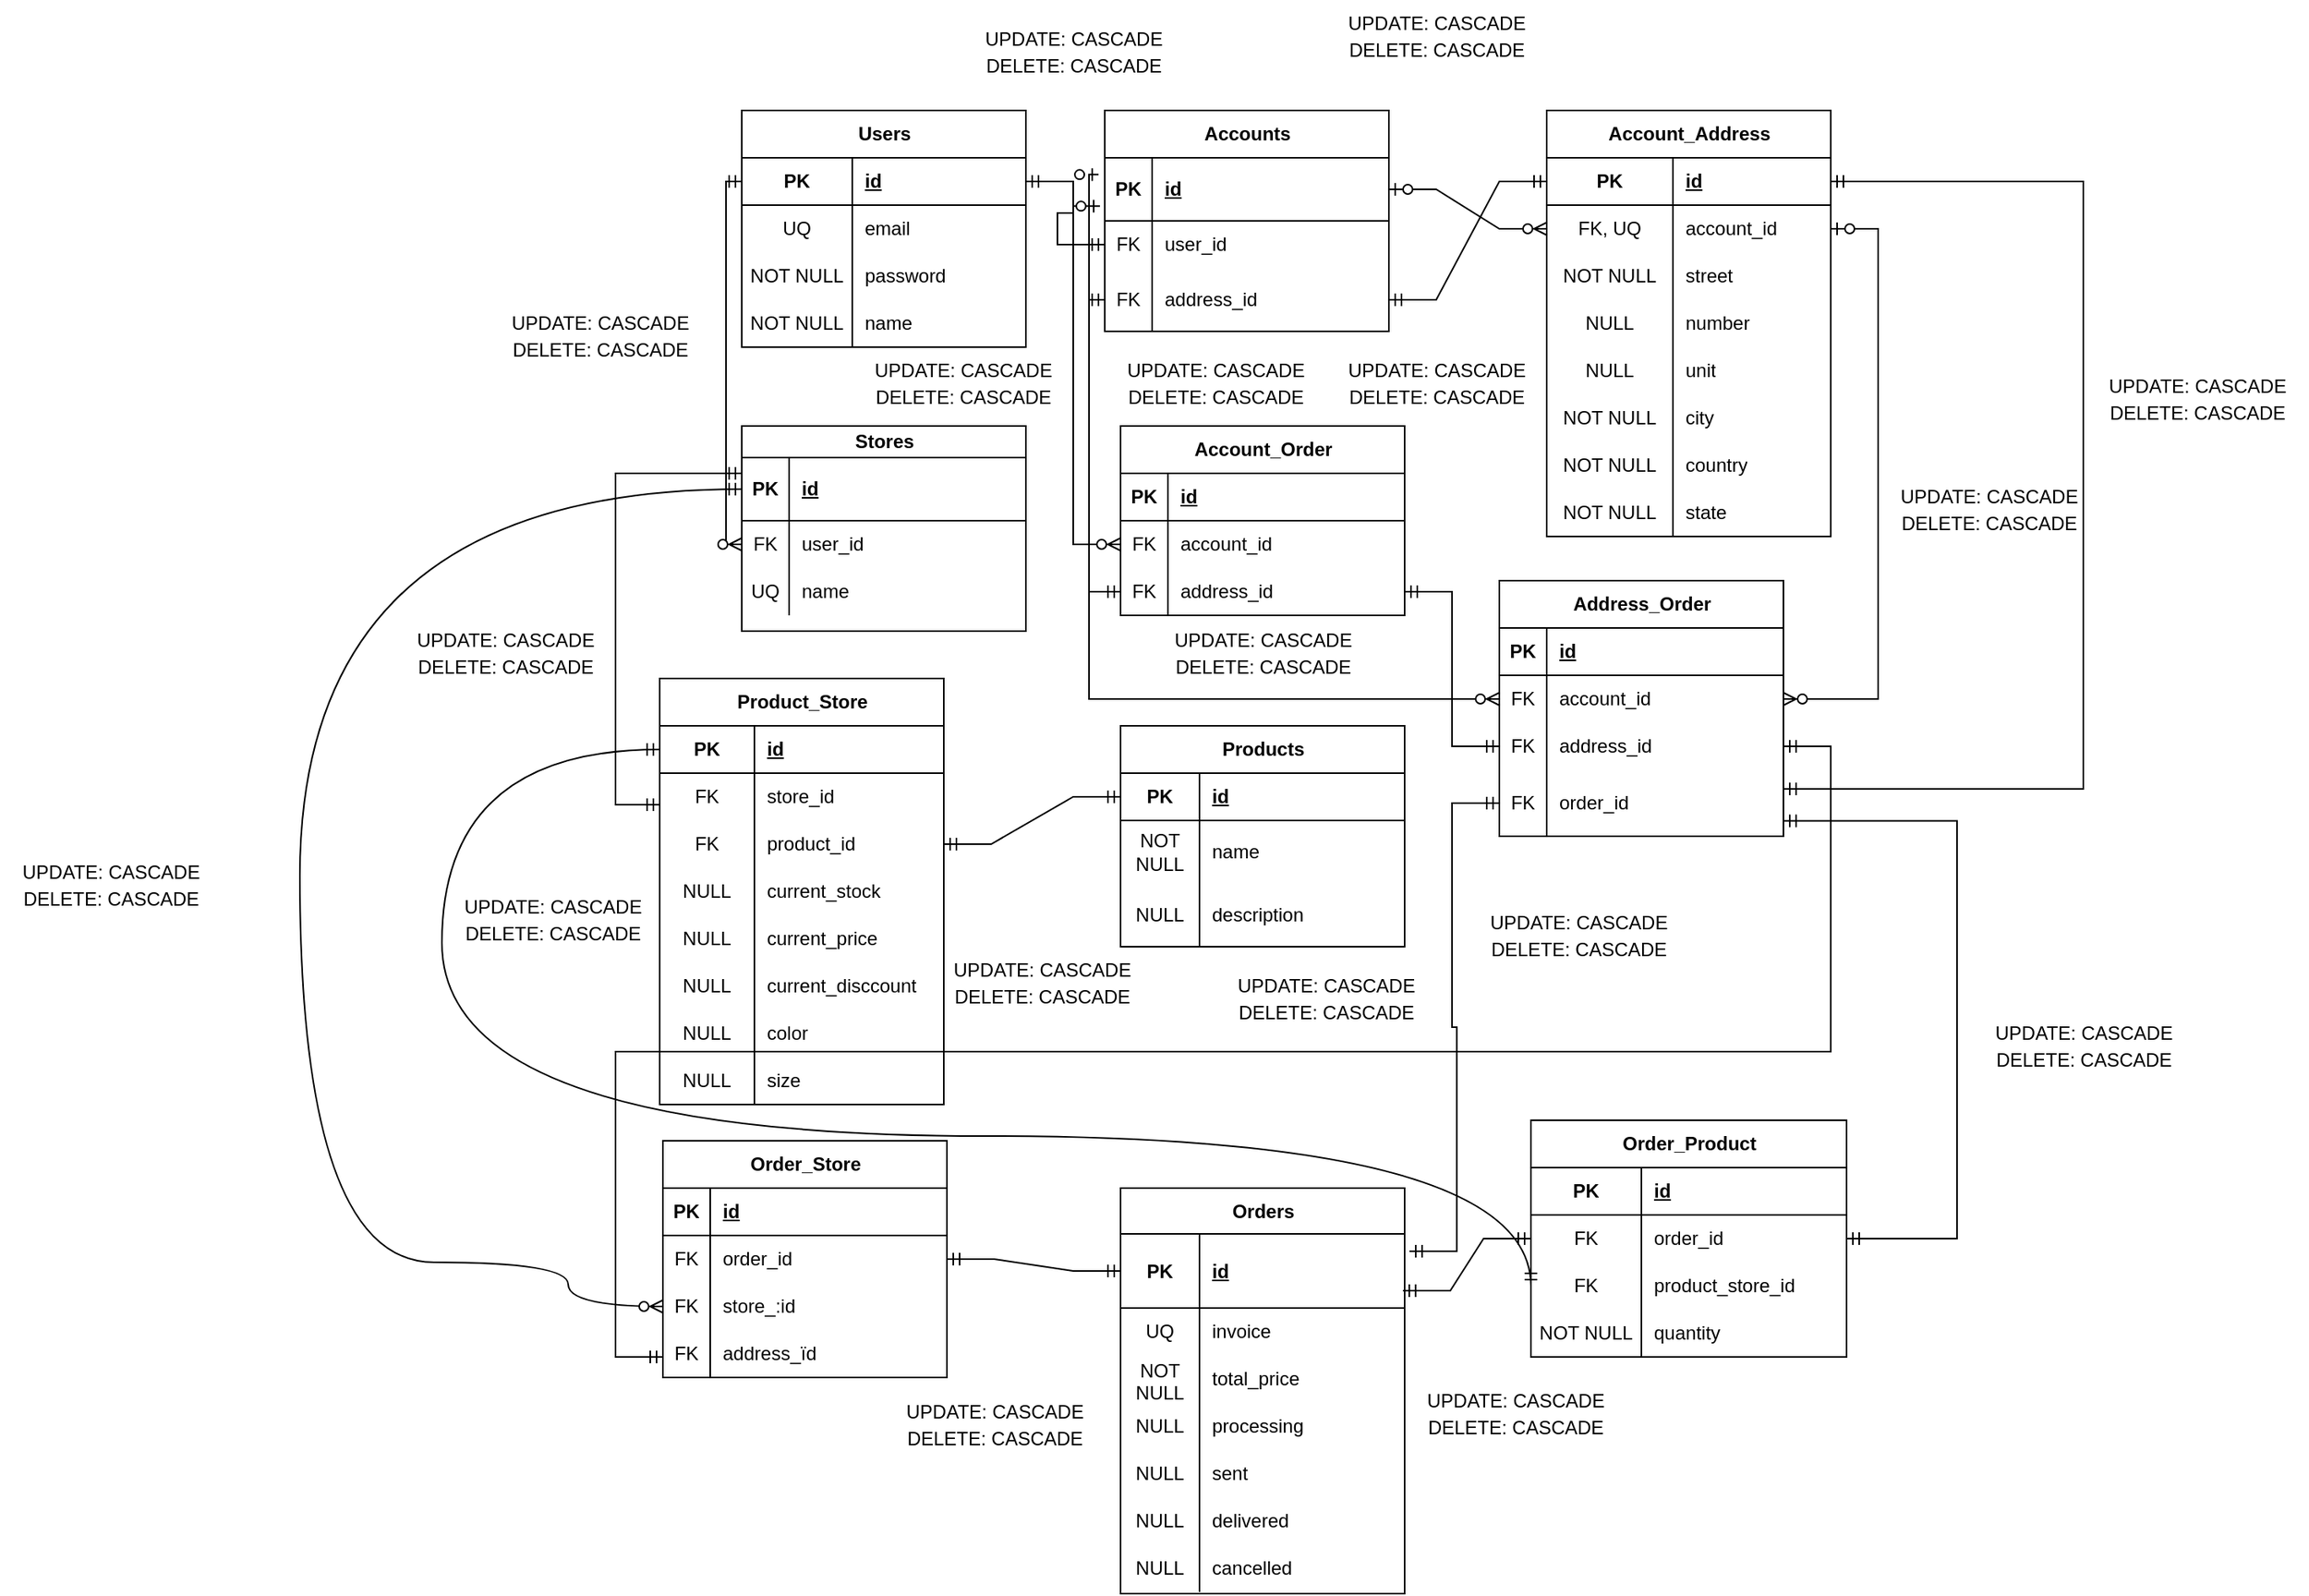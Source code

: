 <mxfile version="24.4.13" type="github">
  <diagram name="Página-1" id="8VWUl4dFOTIXPkvZhntY">
    <mxGraphModel dx="2261" dy="1941" grid="1" gridSize="10" guides="1" tooltips="1" connect="1" arrows="1" fold="1" page="1" pageScale="1" pageWidth="827" pageHeight="1169" math="0" shadow="0">
      <root>
        <mxCell id="0" />
        <mxCell id="1" parent="0" />
        <mxCell id="g5aq9RHpdpfS7D1L8gz4-21" value="" style="edgeStyle=orthogonalEdgeStyle;fontSize=12;html=1;endArrow=ERzeroToMany;startArrow=ERmandOne;rounded=0;entryX=0;entryY=0.5;entryDx=0;entryDy=0;exitX=0;exitY=0.5;exitDx=0;exitDy=0;" edge="1" parent="1" source="PxpAiFB8VUPh5uT51vDD-2" target="PxpAiFB8VUPh5uT51vDD-58">
          <mxGeometry width="100" height="100" relative="1" as="geometry">
            <mxPoint x="0.5" y="55" as="sourcePoint" />
            <mxPoint x="-39.5" y="295" as="targetPoint" />
          </mxGeometry>
        </mxCell>
        <mxCell id="PxpAiFB8VUPh5uT51vDD-1" value="Users" style="shape=table;startSize=30;container=1;collapsible=1;childLayout=tableLayout;fixedRows=1;rowLines=0;fontStyle=1;align=center;resizeLast=1;html=1;" parent="1" vertex="1">
          <mxGeometry x="100" y="40" width="180" height="150" as="geometry" />
        </mxCell>
        <mxCell id="PxpAiFB8VUPh5uT51vDD-2" value="" style="shape=tableRow;horizontal=0;startSize=0;swimlaneHead=0;swimlaneBody=0;fillColor=none;collapsible=0;dropTarget=0;points=[[0,0.5],[1,0.5]];portConstraint=eastwest;top=0;left=0;right=0;bottom=1;" parent="PxpAiFB8VUPh5uT51vDD-1" vertex="1">
          <mxGeometry y="30" width="180" height="30" as="geometry" />
        </mxCell>
        <mxCell id="PxpAiFB8VUPh5uT51vDD-3" value="PK" style="shape=partialRectangle;connectable=0;fillColor=none;top=0;left=0;bottom=0;right=0;fontStyle=1;overflow=hidden;whiteSpace=wrap;html=1;" parent="PxpAiFB8VUPh5uT51vDD-2" vertex="1">
          <mxGeometry width="70" height="30" as="geometry">
            <mxRectangle width="70" height="30" as="alternateBounds" />
          </mxGeometry>
        </mxCell>
        <mxCell id="PxpAiFB8VUPh5uT51vDD-4" value="id" style="shape=partialRectangle;connectable=0;fillColor=none;top=0;left=0;bottom=0;right=0;align=left;spacingLeft=6;fontStyle=5;overflow=hidden;whiteSpace=wrap;html=1;" parent="PxpAiFB8VUPh5uT51vDD-2" vertex="1">
          <mxGeometry x="70" width="110" height="30" as="geometry">
            <mxRectangle width="110" height="30" as="alternateBounds" />
          </mxGeometry>
        </mxCell>
        <mxCell id="PxpAiFB8VUPh5uT51vDD-5" value="" style="shape=tableRow;horizontal=0;startSize=0;swimlaneHead=0;swimlaneBody=0;fillColor=none;collapsible=0;dropTarget=0;points=[[0,0.5],[1,0.5]];portConstraint=eastwest;top=0;left=0;right=0;bottom=0;" parent="PxpAiFB8VUPh5uT51vDD-1" vertex="1">
          <mxGeometry y="60" width="180" height="30" as="geometry" />
        </mxCell>
        <mxCell id="PxpAiFB8VUPh5uT51vDD-6" value="UQ" style="shape=partialRectangle;connectable=0;fillColor=none;top=0;left=0;bottom=0;right=0;editable=1;overflow=hidden;whiteSpace=wrap;html=1;" parent="PxpAiFB8VUPh5uT51vDD-5" vertex="1">
          <mxGeometry width="70" height="30" as="geometry">
            <mxRectangle width="70" height="30" as="alternateBounds" />
          </mxGeometry>
        </mxCell>
        <mxCell id="PxpAiFB8VUPh5uT51vDD-7" value="email" style="shape=partialRectangle;connectable=0;fillColor=none;top=0;left=0;bottom=0;right=0;align=left;spacingLeft=6;overflow=hidden;whiteSpace=wrap;html=1;" parent="PxpAiFB8VUPh5uT51vDD-5" vertex="1">
          <mxGeometry x="70" width="110" height="30" as="geometry">
            <mxRectangle width="110" height="30" as="alternateBounds" />
          </mxGeometry>
        </mxCell>
        <mxCell id="PxpAiFB8VUPh5uT51vDD-8" value="" style="shape=tableRow;horizontal=0;startSize=0;swimlaneHead=0;swimlaneBody=0;fillColor=none;collapsible=0;dropTarget=0;points=[[0,0.5],[1,0.5]];portConstraint=eastwest;top=0;left=0;right=0;bottom=0;" parent="PxpAiFB8VUPh5uT51vDD-1" vertex="1">
          <mxGeometry y="90" width="180" height="30" as="geometry" />
        </mxCell>
        <mxCell id="PxpAiFB8VUPh5uT51vDD-9" value="NOT NULL" style="shape=partialRectangle;connectable=0;fillColor=none;top=0;left=0;bottom=0;right=0;editable=1;overflow=hidden;whiteSpace=wrap;html=1;" parent="PxpAiFB8VUPh5uT51vDD-8" vertex="1">
          <mxGeometry width="70" height="30" as="geometry">
            <mxRectangle width="70" height="30" as="alternateBounds" />
          </mxGeometry>
        </mxCell>
        <mxCell id="PxpAiFB8VUPh5uT51vDD-10" value="password" style="shape=partialRectangle;connectable=0;fillColor=none;top=0;left=0;bottom=0;right=0;align=left;spacingLeft=6;overflow=hidden;whiteSpace=wrap;html=1;" parent="PxpAiFB8VUPh5uT51vDD-8" vertex="1">
          <mxGeometry x="70" width="110" height="30" as="geometry">
            <mxRectangle width="110" height="30" as="alternateBounds" />
          </mxGeometry>
        </mxCell>
        <mxCell id="PxpAiFB8VUPh5uT51vDD-11" value="" style="shape=tableRow;horizontal=0;startSize=0;swimlaneHead=0;swimlaneBody=0;fillColor=none;collapsible=0;dropTarget=0;points=[[0,0.5],[1,0.5]];portConstraint=eastwest;top=0;left=0;right=0;bottom=0;" parent="PxpAiFB8VUPh5uT51vDD-1" vertex="1">
          <mxGeometry y="120" width="180" height="30" as="geometry" />
        </mxCell>
        <mxCell id="PxpAiFB8VUPh5uT51vDD-12" value="NOT NULL" style="shape=partialRectangle;connectable=0;fillColor=none;top=0;left=0;bottom=0;right=0;editable=1;overflow=hidden;whiteSpace=wrap;html=1;" parent="PxpAiFB8VUPh5uT51vDD-11" vertex="1">
          <mxGeometry width="70" height="30" as="geometry">
            <mxRectangle width="70" height="30" as="alternateBounds" />
          </mxGeometry>
        </mxCell>
        <mxCell id="PxpAiFB8VUPh5uT51vDD-13" value="name" style="shape=partialRectangle;connectable=0;fillColor=none;top=0;left=0;bottom=0;right=0;align=left;spacingLeft=6;overflow=hidden;whiteSpace=wrap;html=1;" parent="PxpAiFB8VUPh5uT51vDD-11" vertex="1">
          <mxGeometry x="70" width="110" height="30" as="geometry">
            <mxRectangle width="110" height="30" as="alternateBounds" />
          </mxGeometry>
        </mxCell>
        <mxCell id="PxpAiFB8VUPh5uT51vDD-14" value="Accounts" style="shape=table;startSize=30;container=1;collapsible=1;childLayout=tableLayout;fixedRows=1;rowLines=0;fontStyle=1;align=center;resizeLast=1;html=1;" parent="1" vertex="1">
          <mxGeometry x="330" y="40" width="180" height="140" as="geometry" />
        </mxCell>
        <mxCell id="PxpAiFB8VUPh5uT51vDD-15" value="" style="shape=tableRow;horizontal=0;startSize=0;swimlaneHead=0;swimlaneBody=0;fillColor=none;collapsible=0;dropTarget=0;points=[[0,0.5],[1,0.5]];portConstraint=eastwest;top=0;left=0;right=0;bottom=1;" parent="PxpAiFB8VUPh5uT51vDD-14" vertex="1">
          <mxGeometry y="30" width="180" height="40" as="geometry" />
        </mxCell>
        <mxCell id="PxpAiFB8VUPh5uT51vDD-16" value="PK" style="shape=partialRectangle;connectable=0;fillColor=none;top=0;left=0;bottom=0;right=0;fontStyle=1;overflow=hidden;whiteSpace=wrap;html=1;" parent="PxpAiFB8VUPh5uT51vDD-15" vertex="1">
          <mxGeometry width="30" height="40" as="geometry">
            <mxRectangle width="30" height="40" as="alternateBounds" />
          </mxGeometry>
        </mxCell>
        <mxCell id="PxpAiFB8VUPh5uT51vDD-17" value="id" style="shape=partialRectangle;connectable=0;fillColor=none;top=0;left=0;bottom=0;right=0;align=left;spacingLeft=6;fontStyle=5;overflow=hidden;whiteSpace=wrap;html=1;" parent="PxpAiFB8VUPh5uT51vDD-15" vertex="1">
          <mxGeometry x="30" width="150" height="40" as="geometry">
            <mxRectangle width="150" height="40" as="alternateBounds" />
          </mxGeometry>
        </mxCell>
        <mxCell id="PxpAiFB8VUPh5uT51vDD-18" value="" style="shape=tableRow;horizontal=0;startSize=0;swimlaneHead=0;swimlaneBody=0;fillColor=none;collapsible=0;dropTarget=0;points=[[0,0.5],[1,0.5]];portConstraint=eastwest;top=0;left=0;right=0;bottom=0;" parent="PxpAiFB8VUPh5uT51vDD-14" vertex="1">
          <mxGeometry y="70" width="180" height="30" as="geometry" />
        </mxCell>
        <mxCell id="PxpAiFB8VUPh5uT51vDD-19" value="FK" style="shape=partialRectangle;connectable=0;fillColor=none;top=0;left=0;bottom=0;right=0;editable=1;overflow=hidden;whiteSpace=wrap;html=1;" parent="PxpAiFB8VUPh5uT51vDD-18" vertex="1">
          <mxGeometry width="30" height="30" as="geometry">
            <mxRectangle width="30" height="30" as="alternateBounds" />
          </mxGeometry>
        </mxCell>
        <mxCell id="PxpAiFB8VUPh5uT51vDD-20" value="user_id" style="shape=partialRectangle;connectable=0;fillColor=none;top=0;left=0;bottom=0;right=0;align=left;spacingLeft=6;overflow=hidden;whiteSpace=wrap;html=1;" parent="PxpAiFB8VUPh5uT51vDD-18" vertex="1">
          <mxGeometry x="30" width="150" height="30" as="geometry">
            <mxRectangle width="150" height="30" as="alternateBounds" />
          </mxGeometry>
        </mxCell>
        <mxCell id="PxpAiFB8VUPh5uT51vDD-67" style="shape=tableRow;horizontal=0;startSize=0;swimlaneHead=0;swimlaneBody=0;fillColor=none;collapsible=0;dropTarget=0;points=[[0,0.5],[1,0.5]];portConstraint=eastwest;top=0;left=0;right=0;bottom=0;" parent="PxpAiFB8VUPh5uT51vDD-14" vertex="1">
          <mxGeometry y="100" width="180" height="40" as="geometry" />
        </mxCell>
        <mxCell id="PxpAiFB8VUPh5uT51vDD-68" value="FK" style="shape=partialRectangle;connectable=0;fillColor=none;top=0;left=0;bottom=0;right=0;editable=1;overflow=hidden;whiteSpace=wrap;html=1;" parent="PxpAiFB8VUPh5uT51vDD-67" vertex="1">
          <mxGeometry width="30" height="40" as="geometry">
            <mxRectangle width="30" height="40" as="alternateBounds" />
          </mxGeometry>
        </mxCell>
        <mxCell id="PxpAiFB8VUPh5uT51vDD-69" value="address_id" style="shape=partialRectangle;connectable=0;fillColor=none;top=0;left=0;bottom=0;right=0;align=left;spacingLeft=6;overflow=hidden;whiteSpace=wrap;html=1;" parent="PxpAiFB8VUPh5uT51vDD-67" vertex="1">
          <mxGeometry x="30" width="150" height="40" as="geometry">
            <mxRectangle width="150" height="40" as="alternateBounds" />
          </mxGeometry>
        </mxCell>
        <mxCell id="PxpAiFB8VUPh5uT51vDD-27" value="Account_Address" style="shape=table;startSize=30;container=1;collapsible=1;childLayout=tableLayout;fixedRows=1;rowLines=0;fontStyle=1;align=center;resizeLast=1;html=1;" parent="1" vertex="1">
          <mxGeometry x="610" y="40" width="180" height="270" as="geometry" />
        </mxCell>
        <mxCell id="PxpAiFB8VUPh5uT51vDD-28" value="" style="shape=tableRow;horizontal=0;startSize=0;swimlaneHead=0;swimlaneBody=0;fillColor=none;collapsible=0;dropTarget=0;points=[[0,0.5],[1,0.5]];portConstraint=eastwest;top=0;left=0;right=0;bottom=1;" parent="PxpAiFB8VUPh5uT51vDD-27" vertex="1">
          <mxGeometry y="30" width="180" height="30" as="geometry" />
        </mxCell>
        <mxCell id="PxpAiFB8VUPh5uT51vDD-29" value="PK" style="shape=partialRectangle;connectable=0;fillColor=none;top=0;left=0;bottom=0;right=0;fontStyle=1;overflow=hidden;whiteSpace=wrap;html=1;" parent="PxpAiFB8VUPh5uT51vDD-28" vertex="1">
          <mxGeometry width="80" height="30" as="geometry">
            <mxRectangle width="80" height="30" as="alternateBounds" />
          </mxGeometry>
        </mxCell>
        <mxCell id="PxpAiFB8VUPh5uT51vDD-30" value="id" style="shape=partialRectangle;connectable=0;fillColor=none;top=0;left=0;bottom=0;right=0;align=left;spacingLeft=6;fontStyle=5;overflow=hidden;whiteSpace=wrap;html=1;" parent="PxpAiFB8VUPh5uT51vDD-28" vertex="1">
          <mxGeometry x="80" width="100" height="30" as="geometry">
            <mxRectangle width="100" height="30" as="alternateBounds" />
          </mxGeometry>
        </mxCell>
        <mxCell id="PxpAiFB8VUPh5uT51vDD-31" value="" style="shape=tableRow;horizontal=0;startSize=0;swimlaneHead=0;swimlaneBody=0;fillColor=none;collapsible=0;dropTarget=0;points=[[0,0.5],[1,0.5]];portConstraint=eastwest;top=0;left=0;right=0;bottom=0;" parent="PxpAiFB8VUPh5uT51vDD-27" vertex="1">
          <mxGeometry y="60" width="180" height="30" as="geometry" />
        </mxCell>
        <mxCell id="PxpAiFB8VUPh5uT51vDD-32" value="FK, UQ" style="shape=partialRectangle;connectable=0;fillColor=none;top=0;left=0;bottom=0;right=0;editable=1;overflow=hidden;whiteSpace=wrap;html=1;" parent="PxpAiFB8VUPh5uT51vDD-31" vertex="1">
          <mxGeometry width="80" height="30" as="geometry">
            <mxRectangle width="80" height="30" as="alternateBounds" />
          </mxGeometry>
        </mxCell>
        <mxCell id="PxpAiFB8VUPh5uT51vDD-33" value="account_id" style="shape=partialRectangle;connectable=0;fillColor=none;top=0;left=0;bottom=0;right=0;align=left;spacingLeft=6;overflow=hidden;whiteSpace=wrap;html=1;" parent="PxpAiFB8VUPh5uT51vDD-31" vertex="1">
          <mxGeometry x="80" width="100" height="30" as="geometry">
            <mxRectangle width="100" height="30" as="alternateBounds" />
          </mxGeometry>
        </mxCell>
        <mxCell id="PxpAiFB8VUPh5uT51vDD-34" value="" style="shape=tableRow;horizontal=0;startSize=0;swimlaneHead=0;swimlaneBody=0;fillColor=none;collapsible=0;dropTarget=0;points=[[0,0.5],[1,0.5]];portConstraint=eastwest;top=0;left=0;right=0;bottom=0;" parent="PxpAiFB8VUPh5uT51vDD-27" vertex="1">
          <mxGeometry y="90" width="180" height="30" as="geometry" />
        </mxCell>
        <mxCell id="PxpAiFB8VUPh5uT51vDD-35" value="NOT NULL" style="shape=partialRectangle;connectable=0;fillColor=none;top=0;left=0;bottom=0;right=0;editable=1;overflow=hidden;whiteSpace=wrap;html=1;" parent="PxpAiFB8VUPh5uT51vDD-34" vertex="1">
          <mxGeometry width="80" height="30" as="geometry">
            <mxRectangle width="80" height="30" as="alternateBounds" />
          </mxGeometry>
        </mxCell>
        <mxCell id="PxpAiFB8VUPh5uT51vDD-36" value="street" style="shape=partialRectangle;connectable=0;fillColor=none;top=0;left=0;bottom=0;right=0;align=left;spacingLeft=6;overflow=hidden;whiteSpace=wrap;html=1;" parent="PxpAiFB8VUPh5uT51vDD-34" vertex="1">
          <mxGeometry x="80" width="100" height="30" as="geometry">
            <mxRectangle width="100" height="30" as="alternateBounds" />
          </mxGeometry>
        </mxCell>
        <mxCell id="PxpAiFB8VUPh5uT51vDD-37" value="" style="shape=tableRow;horizontal=0;startSize=0;swimlaneHead=0;swimlaneBody=0;fillColor=none;collapsible=0;dropTarget=0;points=[[0,0.5],[1,0.5]];portConstraint=eastwest;top=0;left=0;right=0;bottom=0;" parent="PxpAiFB8VUPh5uT51vDD-27" vertex="1">
          <mxGeometry y="120" width="180" height="30" as="geometry" />
        </mxCell>
        <mxCell id="PxpAiFB8VUPh5uT51vDD-38" value="NULL" style="shape=partialRectangle;connectable=0;fillColor=none;top=0;left=0;bottom=0;right=0;editable=1;overflow=hidden;whiteSpace=wrap;html=1;" parent="PxpAiFB8VUPh5uT51vDD-37" vertex="1">
          <mxGeometry width="80" height="30" as="geometry">
            <mxRectangle width="80" height="30" as="alternateBounds" />
          </mxGeometry>
        </mxCell>
        <mxCell id="PxpAiFB8VUPh5uT51vDD-39" value="number" style="shape=partialRectangle;connectable=0;fillColor=none;top=0;left=0;bottom=0;right=0;align=left;spacingLeft=6;overflow=hidden;whiteSpace=wrap;html=1;" parent="PxpAiFB8VUPh5uT51vDD-37" vertex="1">
          <mxGeometry x="80" width="100" height="30" as="geometry">
            <mxRectangle width="100" height="30" as="alternateBounds" />
          </mxGeometry>
        </mxCell>
        <mxCell id="PxpAiFB8VUPh5uT51vDD-42" style="shape=tableRow;horizontal=0;startSize=0;swimlaneHead=0;swimlaneBody=0;fillColor=none;collapsible=0;dropTarget=0;points=[[0,0.5],[1,0.5]];portConstraint=eastwest;top=0;left=0;right=0;bottom=0;" parent="PxpAiFB8VUPh5uT51vDD-27" vertex="1">
          <mxGeometry y="150" width="180" height="30" as="geometry" />
        </mxCell>
        <mxCell id="PxpAiFB8VUPh5uT51vDD-43" value="NULL" style="shape=partialRectangle;connectable=0;fillColor=none;top=0;left=0;bottom=0;right=0;editable=1;overflow=hidden;whiteSpace=wrap;html=1;" parent="PxpAiFB8VUPh5uT51vDD-42" vertex="1">
          <mxGeometry width="80" height="30" as="geometry">
            <mxRectangle width="80" height="30" as="alternateBounds" />
          </mxGeometry>
        </mxCell>
        <mxCell id="PxpAiFB8VUPh5uT51vDD-44" value="unit" style="shape=partialRectangle;connectable=0;fillColor=none;top=0;left=0;bottom=0;right=0;align=left;spacingLeft=6;overflow=hidden;whiteSpace=wrap;html=1;" parent="PxpAiFB8VUPh5uT51vDD-42" vertex="1">
          <mxGeometry x="80" width="100" height="30" as="geometry">
            <mxRectangle width="100" height="30" as="alternateBounds" />
          </mxGeometry>
        </mxCell>
        <mxCell id="PxpAiFB8VUPh5uT51vDD-45" style="shape=tableRow;horizontal=0;startSize=0;swimlaneHead=0;swimlaneBody=0;fillColor=none;collapsible=0;dropTarget=0;points=[[0,0.5],[1,0.5]];portConstraint=eastwest;top=0;left=0;right=0;bottom=0;" parent="PxpAiFB8VUPh5uT51vDD-27" vertex="1">
          <mxGeometry y="180" width="180" height="30" as="geometry" />
        </mxCell>
        <mxCell id="PxpAiFB8VUPh5uT51vDD-46" value="NOT NULL" style="shape=partialRectangle;connectable=0;fillColor=none;top=0;left=0;bottom=0;right=0;editable=1;overflow=hidden;whiteSpace=wrap;html=1;" parent="PxpAiFB8VUPh5uT51vDD-45" vertex="1">
          <mxGeometry width="80" height="30" as="geometry">
            <mxRectangle width="80" height="30" as="alternateBounds" />
          </mxGeometry>
        </mxCell>
        <mxCell id="PxpAiFB8VUPh5uT51vDD-47" value="city" style="shape=partialRectangle;connectable=0;fillColor=none;top=0;left=0;bottom=0;right=0;align=left;spacingLeft=6;overflow=hidden;whiteSpace=wrap;html=1;" parent="PxpAiFB8VUPh5uT51vDD-45" vertex="1">
          <mxGeometry x="80" width="100" height="30" as="geometry">
            <mxRectangle width="100" height="30" as="alternateBounds" />
          </mxGeometry>
        </mxCell>
        <mxCell id="PxpAiFB8VUPh5uT51vDD-48" style="shape=tableRow;horizontal=0;startSize=0;swimlaneHead=0;swimlaneBody=0;fillColor=none;collapsible=0;dropTarget=0;points=[[0,0.5],[1,0.5]];portConstraint=eastwest;top=0;left=0;right=0;bottom=0;" parent="PxpAiFB8VUPh5uT51vDD-27" vertex="1">
          <mxGeometry y="210" width="180" height="30" as="geometry" />
        </mxCell>
        <mxCell id="PxpAiFB8VUPh5uT51vDD-49" value="NOT NULL" style="shape=partialRectangle;connectable=0;fillColor=none;top=0;left=0;bottom=0;right=0;editable=1;overflow=hidden;whiteSpace=wrap;html=1;" parent="PxpAiFB8VUPh5uT51vDD-48" vertex="1">
          <mxGeometry width="80" height="30" as="geometry">
            <mxRectangle width="80" height="30" as="alternateBounds" />
          </mxGeometry>
        </mxCell>
        <mxCell id="PxpAiFB8VUPh5uT51vDD-50" value="country" style="shape=partialRectangle;connectable=0;fillColor=none;top=0;left=0;bottom=0;right=0;align=left;spacingLeft=6;overflow=hidden;whiteSpace=wrap;html=1;" parent="PxpAiFB8VUPh5uT51vDD-48" vertex="1">
          <mxGeometry x="80" width="100" height="30" as="geometry">
            <mxRectangle width="100" height="30" as="alternateBounds" />
          </mxGeometry>
        </mxCell>
        <mxCell id="PxpAiFB8VUPh5uT51vDD-51" style="shape=tableRow;horizontal=0;startSize=0;swimlaneHead=0;swimlaneBody=0;fillColor=none;collapsible=0;dropTarget=0;points=[[0,0.5],[1,0.5]];portConstraint=eastwest;top=0;left=0;right=0;bottom=0;" parent="PxpAiFB8VUPh5uT51vDD-27" vertex="1">
          <mxGeometry y="240" width="180" height="30" as="geometry" />
        </mxCell>
        <mxCell id="PxpAiFB8VUPh5uT51vDD-52" value="NOT NULL" style="shape=partialRectangle;connectable=0;fillColor=none;top=0;left=0;bottom=0;right=0;editable=1;overflow=hidden;whiteSpace=wrap;html=1;" parent="PxpAiFB8VUPh5uT51vDD-51" vertex="1">
          <mxGeometry width="80" height="30" as="geometry">
            <mxRectangle width="80" height="30" as="alternateBounds" />
          </mxGeometry>
        </mxCell>
        <mxCell id="PxpAiFB8VUPh5uT51vDD-53" value="state" style="shape=partialRectangle;connectable=0;fillColor=none;top=0;left=0;bottom=0;right=0;align=left;spacingLeft=6;overflow=hidden;whiteSpace=wrap;html=1;" parent="PxpAiFB8VUPh5uT51vDD-51" vertex="1">
          <mxGeometry x="80" width="100" height="30" as="geometry">
            <mxRectangle width="100" height="30" as="alternateBounds" />
          </mxGeometry>
        </mxCell>
        <mxCell id="PxpAiFB8VUPh5uT51vDD-54" value="Stores" style="shape=table;startSize=20;container=1;collapsible=1;childLayout=tableLayout;fixedRows=1;rowLines=0;fontStyle=1;align=center;resizeLast=1;html=1;" parent="1" vertex="1">
          <mxGeometry x="100" y="240" width="180" height="130" as="geometry" />
        </mxCell>
        <mxCell id="PxpAiFB8VUPh5uT51vDD-55" value="" style="shape=tableRow;horizontal=0;startSize=0;swimlaneHead=0;swimlaneBody=0;fillColor=none;collapsible=0;dropTarget=0;points=[[0,0.5],[1,0.5]];portConstraint=eastwest;top=0;left=0;right=0;bottom=1;" parent="PxpAiFB8VUPh5uT51vDD-54" vertex="1">
          <mxGeometry y="20" width="180" height="40" as="geometry" />
        </mxCell>
        <mxCell id="PxpAiFB8VUPh5uT51vDD-56" value="PK" style="shape=partialRectangle;connectable=0;fillColor=none;top=0;left=0;bottom=0;right=0;fontStyle=1;overflow=hidden;whiteSpace=wrap;html=1;" parent="PxpAiFB8VUPh5uT51vDD-55" vertex="1">
          <mxGeometry width="30" height="40" as="geometry">
            <mxRectangle width="30" height="40" as="alternateBounds" />
          </mxGeometry>
        </mxCell>
        <mxCell id="PxpAiFB8VUPh5uT51vDD-57" value="id" style="shape=partialRectangle;connectable=0;fillColor=none;top=0;left=0;bottom=0;right=0;align=left;spacingLeft=6;fontStyle=5;overflow=hidden;whiteSpace=wrap;html=1;" parent="PxpAiFB8VUPh5uT51vDD-55" vertex="1">
          <mxGeometry x="30" width="150" height="40" as="geometry">
            <mxRectangle width="150" height="40" as="alternateBounds" />
          </mxGeometry>
        </mxCell>
        <mxCell id="PxpAiFB8VUPh5uT51vDD-58" value="" style="shape=tableRow;horizontal=0;startSize=0;swimlaneHead=0;swimlaneBody=0;fillColor=none;collapsible=0;dropTarget=0;points=[[0,0.5],[1,0.5]];portConstraint=eastwest;top=0;left=0;right=0;bottom=0;" parent="PxpAiFB8VUPh5uT51vDD-54" vertex="1">
          <mxGeometry y="60" width="180" height="30" as="geometry" />
        </mxCell>
        <mxCell id="PxpAiFB8VUPh5uT51vDD-59" value="FK" style="shape=partialRectangle;connectable=0;fillColor=none;top=0;left=0;bottom=0;right=0;editable=1;overflow=hidden;whiteSpace=wrap;html=1;" parent="PxpAiFB8VUPh5uT51vDD-58" vertex="1">
          <mxGeometry width="30" height="30" as="geometry">
            <mxRectangle width="30" height="30" as="alternateBounds" />
          </mxGeometry>
        </mxCell>
        <mxCell id="PxpAiFB8VUPh5uT51vDD-60" value="user_id" style="shape=partialRectangle;connectable=0;fillColor=none;top=0;left=0;bottom=0;right=0;align=left;spacingLeft=6;overflow=hidden;whiteSpace=wrap;html=1;" parent="PxpAiFB8VUPh5uT51vDD-58" vertex="1">
          <mxGeometry x="30" width="150" height="30" as="geometry">
            <mxRectangle width="150" height="30" as="alternateBounds" />
          </mxGeometry>
        </mxCell>
        <mxCell id="g5aq9RHpdpfS7D1L8gz4-27" value="" style="shape=tableRow;horizontal=0;startSize=0;swimlaneHead=0;swimlaneBody=0;fillColor=none;collapsible=0;dropTarget=0;points=[[0,0.5],[1,0.5]];portConstraint=eastwest;top=0;left=0;right=0;bottom=0;" vertex="1" parent="PxpAiFB8VUPh5uT51vDD-54">
          <mxGeometry y="90" width="180" height="30" as="geometry" />
        </mxCell>
        <mxCell id="g5aq9RHpdpfS7D1L8gz4-28" value="UQ" style="shape=partialRectangle;connectable=0;fillColor=none;top=0;left=0;bottom=0;right=0;editable=1;overflow=hidden;whiteSpace=wrap;html=1;" vertex="1" parent="g5aq9RHpdpfS7D1L8gz4-27">
          <mxGeometry width="30" height="30" as="geometry">
            <mxRectangle width="30" height="30" as="alternateBounds" />
          </mxGeometry>
        </mxCell>
        <mxCell id="g5aq9RHpdpfS7D1L8gz4-29" value="name" style="shape=partialRectangle;connectable=0;fillColor=none;top=0;left=0;bottom=0;right=0;align=left;spacingLeft=6;overflow=hidden;whiteSpace=wrap;html=1;" vertex="1" parent="g5aq9RHpdpfS7D1L8gz4-27">
          <mxGeometry x="30" width="150" height="30" as="geometry">
            <mxRectangle width="150" height="30" as="alternateBounds" />
          </mxGeometry>
        </mxCell>
        <mxCell id="PxpAiFB8VUPh5uT51vDD-75" value="Product_Store" style="shape=table;startSize=30;container=1;collapsible=1;childLayout=tableLayout;fixedRows=1;rowLines=0;fontStyle=1;align=center;resizeLast=1;html=1;" parent="1" vertex="1">
          <mxGeometry x="48" y="400" width="180" height="270" as="geometry" />
        </mxCell>
        <mxCell id="PxpAiFB8VUPh5uT51vDD-76" value="" style="shape=tableRow;horizontal=0;startSize=0;swimlaneHead=0;swimlaneBody=0;fillColor=none;collapsible=0;dropTarget=0;points=[[0,0.5],[1,0.5]];portConstraint=eastwest;top=0;left=0;right=0;bottom=1;" parent="PxpAiFB8VUPh5uT51vDD-75" vertex="1">
          <mxGeometry y="30" width="180" height="30" as="geometry" />
        </mxCell>
        <mxCell id="PxpAiFB8VUPh5uT51vDD-77" value="PK" style="shape=partialRectangle;connectable=0;fillColor=none;top=0;left=0;bottom=0;right=0;fontStyle=1;overflow=hidden;whiteSpace=wrap;html=1;" parent="PxpAiFB8VUPh5uT51vDD-76" vertex="1">
          <mxGeometry width="60" height="30" as="geometry">
            <mxRectangle width="60" height="30" as="alternateBounds" />
          </mxGeometry>
        </mxCell>
        <mxCell id="PxpAiFB8VUPh5uT51vDD-78" value="id" style="shape=partialRectangle;connectable=0;fillColor=none;top=0;left=0;bottom=0;right=0;align=left;spacingLeft=6;fontStyle=5;overflow=hidden;whiteSpace=wrap;html=1;" parent="PxpAiFB8VUPh5uT51vDD-76" vertex="1">
          <mxGeometry x="60" width="120" height="30" as="geometry">
            <mxRectangle width="120" height="30" as="alternateBounds" />
          </mxGeometry>
        </mxCell>
        <mxCell id="PxpAiFB8VUPh5uT51vDD-79" value="" style="shape=tableRow;horizontal=0;startSize=0;swimlaneHead=0;swimlaneBody=0;fillColor=none;collapsible=0;dropTarget=0;points=[[0,0.5],[1,0.5]];portConstraint=eastwest;top=0;left=0;right=0;bottom=0;" parent="PxpAiFB8VUPh5uT51vDD-75" vertex="1">
          <mxGeometry y="60" width="180" height="30" as="geometry" />
        </mxCell>
        <mxCell id="PxpAiFB8VUPh5uT51vDD-80" value="FK" style="shape=partialRectangle;connectable=0;fillColor=none;top=0;left=0;bottom=0;right=0;editable=1;overflow=hidden;whiteSpace=wrap;html=1;" parent="PxpAiFB8VUPh5uT51vDD-79" vertex="1">
          <mxGeometry width="60" height="30" as="geometry">
            <mxRectangle width="60" height="30" as="alternateBounds" />
          </mxGeometry>
        </mxCell>
        <mxCell id="PxpAiFB8VUPh5uT51vDD-81" value="store_id" style="shape=partialRectangle;connectable=0;fillColor=none;top=0;left=0;bottom=0;right=0;align=left;spacingLeft=6;overflow=hidden;whiteSpace=wrap;html=1;" parent="PxpAiFB8VUPh5uT51vDD-79" vertex="1">
          <mxGeometry x="60" width="120" height="30" as="geometry">
            <mxRectangle width="120" height="30" as="alternateBounds" />
          </mxGeometry>
        </mxCell>
        <mxCell id="PxpAiFB8VUPh5uT51vDD-82" value="" style="shape=tableRow;horizontal=0;startSize=0;swimlaneHead=0;swimlaneBody=0;fillColor=none;collapsible=0;dropTarget=0;points=[[0,0.5],[1,0.5]];portConstraint=eastwest;top=0;left=0;right=0;bottom=0;" parent="PxpAiFB8VUPh5uT51vDD-75" vertex="1">
          <mxGeometry y="90" width="180" height="30" as="geometry" />
        </mxCell>
        <mxCell id="PxpAiFB8VUPh5uT51vDD-83" value="FK" style="shape=partialRectangle;connectable=0;fillColor=none;top=0;left=0;bottom=0;right=0;editable=1;overflow=hidden;whiteSpace=wrap;html=1;" parent="PxpAiFB8VUPh5uT51vDD-82" vertex="1">
          <mxGeometry width="60" height="30" as="geometry">
            <mxRectangle width="60" height="30" as="alternateBounds" />
          </mxGeometry>
        </mxCell>
        <mxCell id="PxpAiFB8VUPh5uT51vDD-84" value="product_id" style="shape=partialRectangle;connectable=0;fillColor=none;top=0;left=0;bottom=0;right=0;align=left;spacingLeft=6;overflow=hidden;whiteSpace=wrap;html=1;" parent="PxpAiFB8VUPh5uT51vDD-82" vertex="1">
          <mxGeometry x="60" width="120" height="30" as="geometry">
            <mxRectangle width="120" height="30" as="alternateBounds" />
          </mxGeometry>
        </mxCell>
        <mxCell id="g5aq9RHpdpfS7D1L8gz4-4" style="shape=tableRow;horizontal=0;startSize=0;swimlaneHead=0;swimlaneBody=0;fillColor=none;collapsible=0;dropTarget=0;points=[[0,0.5],[1,0.5]];portConstraint=eastwest;top=0;left=0;right=0;bottom=0;" vertex="1" parent="PxpAiFB8VUPh5uT51vDD-75">
          <mxGeometry y="120" width="180" height="30" as="geometry" />
        </mxCell>
        <mxCell id="g5aq9RHpdpfS7D1L8gz4-5" value="NULL" style="shape=partialRectangle;connectable=0;fillColor=none;top=0;left=0;bottom=0;right=0;editable=1;overflow=hidden;whiteSpace=wrap;html=1;" vertex="1" parent="g5aq9RHpdpfS7D1L8gz4-4">
          <mxGeometry width="60" height="30" as="geometry">
            <mxRectangle width="60" height="30" as="alternateBounds" />
          </mxGeometry>
        </mxCell>
        <mxCell id="g5aq9RHpdpfS7D1L8gz4-6" value="current_stock" style="shape=partialRectangle;connectable=0;fillColor=none;top=0;left=0;bottom=0;right=0;align=left;spacingLeft=6;overflow=hidden;whiteSpace=wrap;html=1;" vertex="1" parent="g5aq9RHpdpfS7D1L8gz4-4">
          <mxGeometry x="60" width="120" height="30" as="geometry">
            <mxRectangle width="120" height="30" as="alternateBounds" />
          </mxGeometry>
        </mxCell>
        <mxCell id="g5aq9RHpdpfS7D1L8gz4-7" style="shape=tableRow;horizontal=0;startSize=0;swimlaneHead=0;swimlaneBody=0;fillColor=none;collapsible=0;dropTarget=0;points=[[0,0.5],[1,0.5]];portConstraint=eastwest;top=0;left=0;right=0;bottom=0;" vertex="1" parent="PxpAiFB8VUPh5uT51vDD-75">
          <mxGeometry y="150" width="180" height="30" as="geometry" />
        </mxCell>
        <mxCell id="g5aq9RHpdpfS7D1L8gz4-8" value="NULL" style="shape=partialRectangle;connectable=0;fillColor=none;top=0;left=0;bottom=0;right=0;editable=1;overflow=hidden;whiteSpace=wrap;html=1;" vertex="1" parent="g5aq9RHpdpfS7D1L8gz4-7">
          <mxGeometry width="60" height="30" as="geometry">
            <mxRectangle width="60" height="30" as="alternateBounds" />
          </mxGeometry>
        </mxCell>
        <mxCell id="g5aq9RHpdpfS7D1L8gz4-9" value="current_price" style="shape=partialRectangle;connectable=0;fillColor=none;top=0;left=0;bottom=0;right=0;align=left;spacingLeft=6;overflow=hidden;whiteSpace=wrap;html=1;" vertex="1" parent="g5aq9RHpdpfS7D1L8gz4-7">
          <mxGeometry x="60" width="120" height="30" as="geometry">
            <mxRectangle width="120" height="30" as="alternateBounds" />
          </mxGeometry>
        </mxCell>
        <mxCell id="g5aq9RHpdpfS7D1L8gz4-10" style="shape=tableRow;horizontal=0;startSize=0;swimlaneHead=0;swimlaneBody=0;fillColor=none;collapsible=0;dropTarget=0;points=[[0,0.5],[1,0.5]];portConstraint=eastwest;top=0;left=0;right=0;bottom=0;" vertex="1" parent="PxpAiFB8VUPh5uT51vDD-75">
          <mxGeometry y="180" width="180" height="30" as="geometry" />
        </mxCell>
        <mxCell id="g5aq9RHpdpfS7D1L8gz4-11" value="NULL" style="shape=partialRectangle;connectable=0;fillColor=none;top=0;left=0;bottom=0;right=0;editable=1;overflow=hidden;whiteSpace=wrap;html=1;" vertex="1" parent="g5aq9RHpdpfS7D1L8gz4-10">
          <mxGeometry width="60" height="30" as="geometry">
            <mxRectangle width="60" height="30" as="alternateBounds" />
          </mxGeometry>
        </mxCell>
        <mxCell id="g5aq9RHpdpfS7D1L8gz4-12" value="current_disccount" style="shape=partialRectangle;connectable=0;fillColor=none;top=0;left=0;bottom=0;right=0;align=left;spacingLeft=6;overflow=hidden;whiteSpace=wrap;html=1;" vertex="1" parent="g5aq9RHpdpfS7D1L8gz4-10">
          <mxGeometry x="60" width="120" height="30" as="geometry">
            <mxRectangle width="120" height="30" as="alternateBounds" />
          </mxGeometry>
        </mxCell>
        <mxCell id="PxpAiFB8VUPh5uT51vDD-85" value="" style="shape=tableRow;horizontal=0;startSize=0;swimlaneHead=0;swimlaneBody=0;fillColor=none;collapsible=0;dropTarget=0;points=[[0,0.5],[1,0.5]];portConstraint=eastwest;top=0;left=0;right=0;bottom=0;" parent="PxpAiFB8VUPh5uT51vDD-75" vertex="1">
          <mxGeometry y="210" width="180" height="30" as="geometry" />
        </mxCell>
        <mxCell id="PxpAiFB8VUPh5uT51vDD-86" value="NULL" style="shape=partialRectangle;connectable=0;fillColor=none;top=0;left=0;bottom=0;right=0;editable=1;overflow=hidden;whiteSpace=wrap;html=1;" parent="PxpAiFB8VUPh5uT51vDD-85" vertex="1">
          <mxGeometry width="60" height="30" as="geometry">
            <mxRectangle width="60" height="30" as="alternateBounds" />
          </mxGeometry>
        </mxCell>
        <mxCell id="PxpAiFB8VUPh5uT51vDD-87" value="color" style="shape=partialRectangle;connectable=0;fillColor=none;top=0;left=0;bottom=0;right=0;align=left;spacingLeft=6;overflow=hidden;whiteSpace=wrap;html=1;" parent="PxpAiFB8VUPh5uT51vDD-85" vertex="1">
          <mxGeometry x="60" width="120" height="30" as="geometry">
            <mxRectangle width="120" height="30" as="alternateBounds" />
          </mxGeometry>
        </mxCell>
        <mxCell id="g5aq9RHpdpfS7D1L8gz4-1" style="shape=tableRow;horizontal=0;startSize=0;swimlaneHead=0;swimlaneBody=0;fillColor=none;collapsible=0;dropTarget=0;points=[[0,0.5],[1,0.5]];portConstraint=eastwest;top=0;left=0;right=0;bottom=0;" vertex="1" parent="PxpAiFB8VUPh5uT51vDD-75">
          <mxGeometry y="240" width="180" height="30" as="geometry" />
        </mxCell>
        <mxCell id="g5aq9RHpdpfS7D1L8gz4-2" value="NULL" style="shape=partialRectangle;connectable=0;fillColor=none;top=0;left=0;bottom=0;right=0;editable=1;overflow=hidden;whiteSpace=wrap;html=1;" vertex="1" parent="g5aq9RHpdpfS7D1L8gz4-1">
          <mxGeometry width="60" height="30" as="geometry">
            <mxRectangle width="60" height="30" as="alternateBounds" />
          </mxGeometry>
        </mxCell>
        <mxCell id="g5aq9RHpdpfS7D1L8gz4-3" value="size" style="shape=partialRectangle;connectable=0;fillColor=none;top=0;left=0;bottom=0;right=0;align=left;spacingLeft=6;overflow=hidden;whiteSpace=wrap;html=1;" vertex="1" parent="g5aq9RHpdpfS7D1L8gz4-1">
          <mxGeometry x="60" width="120" height="30" as="geometry">
            <mxRectangle width="120" height="30" as="alternateBounds" />
          </mxGeometry>
        </mxCell>
        <mxCell id="PxpAiFB8VUPh5uT51vDD-92" value="Products" style="shape=table;startSize=30;container=1;collapsible=1;childLayout=tableLayout;fixedRows=1;rowLines=0;fontStyle=1;align=center;resizeLast=1;html=1;" parent="1" vertex="1">
          <mxGeometry x="340" y="430" width="180" height="140" as="geometry" />
        </mxCell>
        <mxCell id="PxpAiFB8VUPh5uT51vDD-93" value="" style="shape=tableRow;horizontal=0;startSize=0;swimlaneHead=0;swimlaneBody=0;fillColor=none;collapsible=0;dropTarget=0;points=[[0,0.5],[1,0.5]];portConstraint=eastwest;top=0;left=0;right=0;bottom=1;" parent="PxpAiFB8VUPh5uT51vDD-92" vertex="1">
          <mxGeometry y="30" width="180" height="30" as="geometry" />
        </mxCell>
        <mxCell id="PxpAiFB8VUPh5uT51vDD-94" value="PK" style="shape=partialRectangle;connectable=0;fillColor=none;top=0;left=0;bottom=0;right=0;fontStyle=1;overflow=hidden;whiteSpace=wrap;html=1;" parent="PxpAiFB8VUPh5uT51vDD-93" vertex="1">
          <mxGeometry width="50" height="30" as="geometry">
            <mxRectangle width="50" height="30" as="alternateBounds" />
          </mxGeometry>
        </mxCell>
        <mxCell id="PxpAiFB8VUPh5uT51vDD-95" value="id" style="shape=partialRectangle;connectable=0;fillColor=none;top=0;left=0;bottom=0;right=0;align=left;spacingLeft=6;fontStyle=5;overflow=hidden;whiteSpace=wrap;html=1;" parent="PxpAiFB8VUPh5uT51vDD-93" vertex="1">
          <mxGeometry x="50" width="130" height="30" as="geometry">
            <mxRectangle width="130" height="30" as="alternateBounds" />
          </mxGeometry>
        </mxCell>
        <mxCell id="PxpAiFB8VUPh5uT51vDD-96" value="" style="shape=tableRow;horizontal=0;startSize=0;swimlaneHead=0;swimlaneBody=0;fillColor=none;collapsible=0;dropTarget=0;points=[[0,0.5],[1,0.5]];portConstraint=eastwest;top=0;left=0;right=0;bottom=0;" parent="PxpAiFB8VUPh5uT51vDD-92" vertex="1">
          <mxGeometry y="60" width="180" height="40" as="geometry" />
        </mxCell>
        <mxCell id="PxpAiFB8VUPh5uT51vDD-97" value="NOT NULL" style="shape=partialRectangle;connectable=0;fillColor=none;top=0;left=0;bottom=0;right=0;editable=1;overflow=hidden;whiteSpace=wrap;html=1;" parent="PxpAiFB8VUPh5uT51vDD-96" vertex="1">
          <mxGeometry width="50" height="40" as="geometry">
            <mxRectangle width="50" height="40" as="alternateBounds" />
          </mxGeometry>
        </mxCell>
        <mxCell id="PxpAiFB8VUPh5uT51vDD-98" value="name" style="shape=partialRectangle;connectable=0;fillColor=none;top=0;left=0;bottom=0;right=0;align=left;spacingLeft=6;overflow=hidden;whiteSpace=wrap;html=1;" parent="PxpAiFB8VUPh5uT51vDD-96" vertex="1">
          <mxGeometry x="50" width="130" height="40" as="geometry">
            <mxRectangle width="130" height="40" as="alternateBounds" />
          </mxGeometry>
        </mxCell>
        <mxCell id="PxpAiFB8VUPh5uT51vDD-99" value="" style="shape=tableRow;horizontal=0;startSize=0;swimlaneHead=0;swimlaneBody=0;fillColor=none;collapsible=0;dropTarget=0;points=[[0,0.5],[1,0.5]];portConstraint=eastwest;top=0;left=0;right=0;bottom=0;" parent="PxpAiFB8VUPh5uT51vDD-92" vertex="1">
          <mxGeometry y="100" width="180" height="40" as="geometry" />
        </mxCell>
        <mxCell id="PxpAiFB8VUPh5uT51vDD-100" value="NULL" style="shape=partialRectangle;connectable=0;fillColor=none;top=0;left=0;bottom=0;right=0;editable=1;overflow=hidden;whiteSpace=wrap;html=1;" parent="PxpAiFB8VUPh5uT51vDD-99" vertex="1">
          <mxGeometry width="50" height="40" as="geometry">
            <mxRectangle width="50" height="40" as="alternateBounds" />
          </mxGeometry>
        </mxCell>
        <mxCell id="PxpAiFB8VUPh5uT51vDD-101" value="description" style="shape=partialRectangle;connectable=0;fillColor=none;top=0;left=0;bottom=0;right=0;align=left;spacingLeft=6;overflow=hidden;whiteSpace=wrap;html=1;" parent="PxpAiFB8VUPh5uT51vDD-99" vertex="1">
          <mxGeometry x="50" width="130" height="40" as="geometry">
            <mxRectangle width="130" height="40" as="alternateBounds" />
          </mxGeometry>
        </mxCell>
        <mxCell id="PxpAiFB8VUPh5uT51vDD-105" value="Account_Order" style="shape=table;startSize=30;container=1;collapsible=1;childLayout=tableLayout;fixedRows=1;rowLines=0;fontStyle=1;align=center;resizeLast=1;html=1;" parent="1" vertex="1">
          <mxGeometry x="340" y="240" width="180" height="120" as="geometry" />
        </mxCell>
        <mxCell id="PxpAiFB8VUPh5uT51vDD-106" value="" style="shape=tableRow;horizontal=0;startSize=0;swimlaneHead=0;swimlaneBody=0;fillColor=none;collapsible=0;dropTarget=0;points=[[0,0.5],[1,0.5]];portConstraint=eastwest;top=0;left=0;right=0;bottom=1;" parent="PxpAiFB8VUPh5uT51vDD-105" vertex="1">
          <mxGeometry y="30" width="180" height="30" as="geometry" />
        </mxCell>
        <mxCell id="PxpAiFB8VUPh5uT51vDD-107" value="PK" style="shape=partialRectangle;connectable=0;fillColor=none;top=0;left=0;bottom=0;right=0;fontStyle=1;overflow=hidden;whiteSpace=wrap;html=1;" parent="PxpAiFB8VUPh5uT51vDD-106" vertex="1">
          <mxGeometry width="30" height="30" as="geometry">
            <mxRectangle width="30" height="30" as="alternateBounds" />
          </mxGeometry>
        </mxCell>
        <mxCell id="PxpAiFB8VUPh5uT51vDD-108" value="id" style="shape=partialRectangle;connectable=0;fillColor=none;top=0;left=0;bottom=0;right=0;align=left;spacingLeft=6;fontStyle=5;overflow=hidden;whiteSpace=wrap;html=1;" parent="PxpAiFB8VUPh5uT51vDD-106" vertex="1">
          <mxGeometry x="30" width="150" height="30" as="geometry">
            <mxRectangle width="150" height="30" as="alternateBounds" />
          </mxGeometry>
        </mxCell>
        <mxCell id="PxpAiFB8VUPh5uT51vDD-109" value="" style="shape=tableRow;horizontal=0;startSize=0;swimlaneHead=0;swimlaneBody=0;fillColor=none;collapsible=0;dropTarget=0;points=[[0,0.5],[1,0.5]];portConstraint=eastwest;top=0;left=0;right=0;bottom=0;" parent="PxpAiFB8VUPh5uT51vDD-105" vertex="1">
          <mxGeometry y="60" width="180" height="30" as="geometry" />
        </mxCell>
        <mxCell id="PxpAiFB8VUPh5uT51vDD-110" value="FK" style="shape=partialRectangle;connectable=0;fillColor=none;top=0;left=0;bottom=0;right=0;editable=1;overflow=hidden;whiteSpace=wrap;html=1;" parent="PxpAiFB8VUPh5uT51vDD-109" vertex="1">
          <mxGeometry width="30" height="30" as="geometry">
            <mxRectangle width="30" height="30" as="alternateBounds" />
          </mxGeometry>
        </mxCell>
        <mxCell id="PxpAiFB8VUPh5uT51vDD-111" value="account_id" style="shape=partialRectangle;connectable=0;fillColor=none;top=0;left=0;bottom=0;right=0;align=left;spacingLeft=6;overflow=hidden;whiteSpace=wrap;html=1;" parent="PxpAiFB8VUPh5uT51vDD-109" vertex="1">
          <mxGeometry x="30" width="150" height="30" as="geometry">
            <mxRectangle width="150" height="30" as="alternateBounds" />
          </mxGeometry>
        </mxCell>
        <mxCell id="PxpAiFB8VUPh5uT51vDD-112" value="" style="shape=tableRow;horizontal=0;startSize=0;swimlaneHead=0;swimlaneBody=0;fillColor=none;collapsible=0;dropTarget=0;points=[[0,0.5],[1,0.5]];portConstraint=eastwest;top=0;left=0;right=0;bottom=0;" parent="PxpAiFB8VUPh5uT51vDD-105" vertex="1">
          <mxGeometry y="90" width="180" height="30" as="geometry" />
        </mxCell>
        <mxCell id="PxpAiFB8VUPh5uT51vDD-113" value="FK" style="shape=partialRectangle;connectable=0;fillColor=none;top=0;left=0;bottom=0;right=0;editable=1;overflow=hidden;whiteSpace=wrap;html=1;" parent="PxpAiFB8VUPh5uT51vDD-112" vertex="1">
          <mxGeometry width="30" height="30" as="geometry">
            <mxRectangle width="30" height="30" as="alternateBounds" />
          </mxGeometry>
        </mxCell>
        <mxCell id="PxpAiFB8VUPh5uT51vDD-114" value="address_id" style="shape=partialRectangle;connectable=0;fillColor=none;top=0;left=0;bottom=0;right=0;align=left;spacingLeft=6;overflow=hidden;whiteSpace=wrap;html=1;" parent="PxpAiFB8VUPh5uT51vDD-112" vertex="1">
          <mxGeometry x="30" width="150" height="30" as="geometry">
            <mxRectangle width="150" height="30" as="alternateBounds" />
          </mxGeometry>
        </mxCell>
        <mxCell id="PxpAiFB8VUPh5uT51vDD-118" value="Orders" style="shape=table;startSize=29;container=1;collapsible=1;childLayout=tableLayout;fixedRows=1;rowLines=0;fontStyle=1;align=center;resizeLast=1;html=1;" parent="1" vertex="1">
          <mxGeometry x="340" y="723" width="180" height="257" as="geometry" />
        </mxCell>
        <mxCell id="PxpAiFB8VUPh5uT51vDD-119" value="" style="shape=tableRow;horizontal=0;startSize=0;swimlaneHead=0;swimlaneBody=0;fillColor=none;collapsible=0;dropTarget=0;points=[[0,0.5],[1,0.5]];portConstraint=eastwest;top=0;left=0;right=0;bottom=1;" parent="PxpAiFB8VUPh5uT51vDD-118" vertex="1">
          <mxGeometry y="29" width="180" height="47" as="geometry" />
        </mxCell>
        <mxCell id="PxpAiFB8VUPh5uT51vDD-120" value="PK" style="shape=partialRectangle;connectable=0;fillColor=none;top=0;left=0;bottom=0;right=0;fontStyle=1;overflow=hidden;whiteSpace=wrap;html=1;" parent="PxpAiFB8VUPh5uT51vDD-119" vertex="1">
          <mxGeometry width="50" height="47" as="geometry">
            <mxRectangle width="50" height="47" as="alternateBounds" />
          </mxGeometry>
        </mxCell>
        <mxCell id="PxpAiFB8VUPh5uT51vDD-121" value="id" style="shape=partialRectangle;connectable=0;fillColor=none;top=0;left=0;bottom=0;right=0;align=left;spacingLeft=6;fontStyle=5;overflow=hidden;whiteSpace=wrap;html=1;" parent="PxpAiFB8VUPh5uT51vDD-119" vertex="1">
          <mxGeometry x="50" width="130" height="47" as="geometry">
            <mxRectangle width="130" height="47" as="alternateBounds" />
          </mxGeometry>
        </mxCell>
        <mxCell id="PxpAiFB8VUPh5uT51vDD-122" value="" style="shape=tableRow;horizontal=0;startSize=0;swimlaneHead=0;swimlaneBody=0;fillColor=none;collapsible=0;dropTarget=0;points=[[0,0.5],[1,0.5]];portConstraint=eastwest;top=0;left=0;right=0;bottom=0;" parent="PxpAiFB8VUPh5uT51vDD-118" vertex="1">
          <mxGeometry y="76" width="180" height="30" as="geometry" />
        </mxCell>
        <mxCell id="PxpAiFB8VUPh5uT51vDD-123" value="UQ" style="shape=partialRectangle;connectable=0;fillColor=none;top=0;left=0;bottom=0;right=0;editable=1;overflow=hidden;whiteSpace=wrap;html=1;" parent="PxpAiFB8VUPh5uT51vDD-122" vertex="1">
          <mxGeometry width="50" height="30" as="geometry">
            <mxRectangle width="50" height="30" as="alternateBounds" />
          </mxGeometry>
        </mxCell>
        <mxCell id="PxpAiFB8VUPh5uT51vDD-124" value="invoice" style="shape=partialRectangle;connectable=0;fillColor=none;top=0;left=0;bottom=0;right=0;align=left;spacingLeft=6;overflow=hidden;whiteSpace=wrap;html=1;" parent="PxpAiFB8VUPh5uT51vDD-122" vertex="1">
          <mxGeometry x="50" width="130" height="30" as="geometry">
            <mxRectangle width="130" height="30" as="alternateBounds" />
          </mxGeometry>
        </mxCell>
        <mxCell id="PxpAiFB8VUPh5uT51vDD-128" value="" style="shape=tableRow;horizontal=0;startSize=0;swimlaneHead=0;swimlaneBody=0;fillColor=none;collapsible=0;dropTarget=0;points=[[0,0.5],[1,0.5]];portConstraint=eastwest;top=0;left=0;right=0;bottom=0;" parent="PxpAiFB8VUPh5uT51vDD-118" vertex="1">
          <mxGeometry y="106" width="180" height="30" as="geometry" />
        </mxCell>
        <mxCell id="PxpAiFB8VUPh5uT51vDD-129" value="NOT NULL" style="shape=partialRectangle;connectable=0;fillColor=none;top=0;left=0;bottom=0;right=0;editable=1;overflow=hidden;whiteSpace=wrap;html=1;" parent="PxpAiFB8VUPh5uT51vDD-128" vertex="1">
          <mxGeometry width="50" height="30" as="geometry">
            <mxRectangle width="50" height="30" as="alternateBounds" />
          </mxGeometry>
        </mxCell>
        <mxCell id="PxpAiFB8VUPh5uT51vDD-130" value="total_price" style="shape=partialRectangle;connectable=0;fillColor=none;top=0;left=0;bottom=0;right=0;align=left;spacingLeft=6;overflow=hidden;whiteSpace=wrap;html=1;" parent="PxpAiFB8VUPh5uT51vDD-128" vertex="1">
          <mxGeometry x="50" width="130" height="30" as="geometry">
            <mxRectangle width="130" height="30" as="alternateBounds" />
          </mxGeometry>
        </mxCell>
        <mxCell id="g5aq9RHpdpfS7D1L8gz4-68" style="shape=tableRow;horizontal=0;startSize=0;swimlaneHead=0;swimlaneBody=0;fillColor=none;collapsible=0;dropTarget=0;points=[[0,0.5],[1,0.5]];portConstraint=eastwest;top=0;left=0;right=0;bottom=0;" vertex="1" parent="PxpAiFB8VUPh5uT51vDD-118">
          <mxGeometry y="136" width="180" height="30" as="geometry" />
        </mxCell>
        <mxCell id="g5aq9RHpdpfS7D1L8gz4-69" value="NULL" style="shape=partialRectangle;connectable=0;fillColor=none;top=0;left=0;bottom=0;right=0;editable=1;overflow=hidden;whiteSpace=wrap;html=1;" vertex="1" parent="g5aq9RHpdpfS7D1L8gz4-68">
          <mxGeometry width="50" height="30" as="geometry">
            <mxRectangle width="50" height="30" as="alternateBounds" />
          </mxGeometry>
        </mxCell>
        <mxCell id="g5aq9RHpdpfS7D1L8gz4-70" value="processing" style="shape=partialRectangle;connectable=0;fillColor=none;top=0;left=0;bottom=0;right=0;align=left;spacingLeft=6;overflow=hidden;whiteSpace=wrap;html=1;" vertex="1" parent="g5aq9RHpdpfS7D1L8gz4-68">
          <mxGeometry x="50" width="130" height="30" as="geometry">
            <mxRectangle width="130" height="30" as="alternateBounds" />
          </mxGeometry>
        </mxCell>
        <mxCell id="g5aq9RHpdpfS7D1L8gz4-65" style="shape=tableRow;horizontal=0;startSize=0;swimlaneHead=0;swimlaneBody=0;fillColor=none;collapsible=0;dropTarget=0;points=[[0,0.5],[1,0.5]];portConstraint=eastwest;top=0;left=0;right=0;bottom=0;" vertex="1" parent="PxpAiFB8VUPh5uT51vDD-118">
          <mxGeometry y="166" width="180" height="30" as="geometry" />
        </mxCell>
        <mxCell id="g5aq9RHpdpfS7D1L8gz4-66" value="NULL" style="shape=partialRectangle;connectable=0;fillColor=none;top=0;left=0;bottom=0;right=0;editable=1;overflow=hidden;whiteSpace=wrap;html=1;" vertex="1" parent="g5aq9RHpdpfS7D1L8gz4-65">
          <mxGeometry width="50" height="30" as="geometry">
            <mxRectangle width="50" height="30" as="alternateBounds" />
          </mxGeometry>
        </mxCell>
        <mxCell id="g5aq9RHpdpfS7D1L8gz4-67" value="sent" style="shape=partialRectangle;connectable=0;fillColor=none;top=0;left=0;bottom=0;right=0;align=left;spacingLeft=6;overflow=hidden;whiteSpace=wrap;html=1;" vertex="1" parent="g5aq9RHpdpfS7D1L8gz4-65">
          <mxGeometry x="50" width="130" height="30" as="geometry">
            <mxRectangle width="130" height="30" as="alternateBounds" />
          </mxGeometry>
        </mxCell>
        <mxCell id="g5aq9RHpdpfS7D1L8gz4-62" style="shape=tableRow;horizontal=0;startSize=0;swimlaneHead=0;swimlaneBody=0;fillColor=none;collapsible=0;dropTarget=0;points=[[0,0.5],[1,0.5]];portConstraint=eastwest;top=0;left=0;right=0;bottom=0;" vertex="1" parent="PxpAiFB8VUPh5uT51vDD-118">
          <mxGeometry y="196" width="180" height="30" as="geometry" />
        </mxCell>
        <mxCell id="g5aq9RHpdpfS7D1L8gz4-63" value="NULL" style="shape=partialRectangle;connectable=0;fillColor=none;top=0;left=0;bottom=0;right=0;editable=1;overflow=hidden;whiteSpace=wrap;html=1;" vertex="1" parent="g5aq9RHpdpfS7D1L8gz4-62">
          <mxGeometry width="50" height="30" as="geometry">
            <mxRectangle width="50" height="30" as="alternateBounds" />
          </mxGeometry>
        </mxCell>
        <mxCell id="g5aq9RHpdpfS7D1L8gz4-64" value="delivered" style="shape=partialRectangle;connectable=0;fillColor=none;top=0;left=0;bottom=0;right=0;align=left;spacingLeft=6;overflow=hidden;whiteSpace=wrap;html=1;" vertex="1" parent="g5aq9RHpdpfS7D1L8gz4-62">
          <mxGeometry x="50" width="130" height="30" as="geometry">
            <mxRectangle width="130" height="30" as="alternateBounds" />
          </mxGeometry>
        </mxCell>
        <mxCell id="g5aq9RHpdpfS7D1L8gz4-71" style="shape=tableRow;horizontal=0;startSize=0;swimlaneHead=0;swimlaneBody=0;fillColor=none;collapsible=0;dropTarget=0;points=[[0,0.5],[1,0.5]];portConstraint=eastwest;top=0;left=0;right=0;bottom=0;" vertex="1" parent="PxpAiFB8VUPh5uT51vDD-118">
          <mxGeometry y="226" width="180" height="30" as="geometry" />
        </mxCell>
        <mxCell id="g5aq9RHpdpfS7D1L8gz4-72" value="NULL" style="shape=partialRectangle;connectable=0;fillColor=none;top=0;left=0;bottom=0;right=0;editable=1;overflow=hidden;whiteSpace=wrap;html=1;" vertex="1" parent="g5aq9RHpdpfS7D1L8gz4-71">
          <mxGeometry width="50" height="30" as="geometry">
            <mxRectangle width="50" height="30" as="alternateBounds" />
          </mxGeometry>
        </mxCell>
        <mxCell id="g5aq9RHpdpfS7D1L8gz4-73" value="cancelled" style="shape=partialRectangle;connectable=0;fillColor=none;top=0;left=0;bottom=0;right=0;align=left;spacingLeft=6;overflow=hidden;whiteSpace=wrap;html=1;" vertex="1" parent="g5aq9RHpdpfS7D1L8gz4-71">
          <mxGeometry x="50" width="130" height="30" as="geometry">
            <mxRectangle width="130" height="30" as="alternateBounds" />
          </mxGeometry>
        </mxCell>
        <mxCell id="PxpAiFB8VUPh5uT51vDD-131" value="Order_Product" style="shape=table;startSize=30;container=1;collapsible=1;childLayout=tableLayout;fixedRows=1;rowLines=0;fontStyle=1;align=center;resizeLast=1;html=1;" parent="1" vertex="1">
          <mxGeometry x="600" y="680" width="200" height="150" as="geometry" />
        </mxCell>
        <mxCell id="PxpAiFB8VUPh5uT51vDD-132" value="" style="shape=tableRow;horizontal=0;startSize=0;swimlaneHead=0;swimlaneBody=0;fillColor=none;collapsible=0;dropTarget=0;points=[[0,0.5],[1,0.5]];portConstraint=eastwest;top=0;left=0;right=0;bottom=1;" parent="PxpAiFB8VUPh5uT51vDD-131" vertex="1">
          <mxGeometry y="30" width="200" height="30" as="geometry" />
        </mxCell>
        <mxCell id="PxpAiFB8VUPh5uT51vDD-133" value="PK" style="shape=partialRectangle;connectable=0;fillColor=none;top=0;left=0;bottom=0;right=0;fontStyle=1;overflow=hidden;whiteSpace=wrap;html=1;" parent="PxpAiFB8VUPh5uT51vDD-132" vertex="1">
          <mxGeometry width="70" height="30" as="geometry">
            <mxRectangle width="70" height="30" as="alternateBounds" />
          </mxGeometry>
        </mxCell>
        <mxCell id="PxpAiFB8VUPh5uT51vDD-134" value="id" style="shape=partialRectangle;connectable=0;fillColor=none;top=0;left=0;bottom=0;right=0;align=left;spacingLeft=6;fontStyle=5;overflow=hidden;whiteSpace=wrap;html=1;" parent="PxpAiFB8VUPh5uT51vDD-132" vertex="1">
          <mxGeometry x="70" width="130" height="30" as="geometry">
            <mxRectangle width="130" height="30" as="alternateBounds" />
          </mxGeometry>
        </mxCell>
        <mxCell id="PxpAiFB8VUPh5uT51vDD-135" value="" style="shape=tableRow;horizontal=0;startSize=0;swimlaneHead=0;swimlaneBody=0;fillColor=none;collapsible=0;dropTarget=0;points=[[0,0.5],[1,0.5]];portConstraint=eastwest;top=0;left=0;right=0;bottom=0;" parent="PxpAiFB8VUPh5uT51vDD-131" vertex="1">
          <mxGeometry y="60" width="200" height="30" as="geometry" />
        </mxCell>
        <mxCell id="PxpAiFB8VUPh5uT51vDD-136" value="FK" style="shape=partialRectangle;connectable=0;fillColor=none;top=0;left=0;bottom=0;right=0;editable=1;overflow=hidden;whiteSpace=wrap;html=1;" parent="PxpAiFB8VUPh5uT51vDD-135" vertex="1">
          <mxGeometry width="70" height="30" as="geometry">
            <mxRectangle width="70" height="30" as="alternateBounds" />
          </mxGeometry>
        </mxCell>
        <mxCell id="PxpAiFB8VUPh5uT51vDD-137" value="order_id" style="shape=partialRectangle;connectable=0;fillColor=none;top=0;left=0;bottom=0;right=0;align=left;spacingLeft=6;overflow=hidden;whiteSpace=wrap;html=1;" parent="PxpAiFB8VUPh5uT51vDD-135" vertex="1">
          <mxGeometry x="70" width="130" height="30" as="geometry">
            <mxRectangle width="130" height="30" as="alternateBounds" />
          </mxGeometry>
        </mxCell>
        <mxCell id="PxpAiFB8VUPh5uT51vDD-138" value="" style="shape=tableRow;horizontal=0;startSize=0;swimlaneHead=0;swimlaneBody=0;fillColor=none;collapsible=0;dropTarget=0;points=[[0,0.5],[1,0.5]];portConstraint=eastwest;top=0;left=0;right=0;bottom=0;" parent="PxpAiFB8VUPh5uT51vDD-131" vertex="1">
          <mxGeometry y="90" width="200" height="30" as="geometry" />
        </mxCell>
        <mxCell id="PxpAiFB8VUPh5uT51vDD-139" value="FK" style="shape=partialRectangle;connectable=0;fillColor=none;top=0;left=0;bottom=0;right=0;editable=1;overflow=hidden;whiteSpace=wrap;html=1;" parent="PxpAiFB8VUPh5uT51vDD-138" vertex="1">
          <mxGeometry width="70" height="30" as="geometry">
            <mxRectangle width="70" height="30" as="alternateBounds" />
          </mxGeometry>
        </mxCell>
        <mxCell id="PxpAiFB8VUPh5uT51vDD-140" value="product_store_id" style="shape=partialRectangle;connectable=0;fillColor=none;top=0;left=0;bottom=0;right=0;align=left;spacingLeft=6;overflow=hidden;whiteSpace=wrap;html=1;" parent="PxpAiFB8VUPh5uT51vDD-138" vertex="1">
          <mxGeometry x="70" width="130" height="30" as="geometry">
            <mxRectangle width="130" height="30" as="alternateBounds" />
          </mxGeometry>
        </mxCell>
        <mxCell id="g5aq9RHpdpfS7D1L8gz4-13" style="shape=tableRow;horizontal=0;startSize=0;swimlaneHead=0;swimlaneBody=0;fillColor=none;collapsible=0;dropTarget=0;points=[[0,0.5],[1,0.5]];portConstraint=eastwest;top=0;left=0;right=0;bottom=0;" vertex="1" parent="PxpAiFB8VUPh5uT51vDD-131">
          <mxGeometry y="120" width="200" height="30" as="geometry" />
        </mxCell>
        <mxCell id="g5aq9RHpdpfS7D1L8gz4-14" value="NOT NULL" style="shape=partialRectangle;connectable=0;fillColor=none;top=0;left=0;bottom=0;right=0;editable=1;overflow=hidden;whiteSpace=wrap;html=1;" vertex="1" parent="g5aq9RHpdpfS7D1L8gz4-13">
          <mxGeometry width="70" height="30" as="geometry">
            <mxRectangle width="70" height="30" as="alternateBounds" />
          </mxGeometry>
        </mxCell>
        <mxCell id="g5aq9RHpdpfS7D1L8gz4-15" value="quantity" style="shape=partialRectangle;connectable=0;fillColor=none;top=0;left=0;bottom=0;right=0;align=left;spacingLeft=6;overflow=hidden;whiteSpace=wrap;html=1;" vertex="1" parent="g5aq9RHpdpfS7D1L8gz4-13">
          <mxGeometry x="70" width="130" height="30" as="geometry">
            <mxRectangle width="130" height="30" as="alternateBounds" />
          </mxGeometry>
        </mxCell>
        <mxCell id="PxpAiFB8VUPh5uT51vDD-144" value="Order_Store" style="shape=table;startSize=30;container=1;collapsible=1;childLayout=tableLayout;fixedRows=1;rowLines=0;fontStyle=1;align=center;resizeLast=1;html=1;" parent="1" vertex="1">
          <mxGeometry x="50" y="693" width="180" height="150" as="geometry" />
        </mxCell>
        <mxCell id="PxpAiFB8VUPh5uT51vDD-145" value="" style="shape=tableRow;horizontal=0;startSize=0;swimlaneHead=0;swimlaneBody=0;fillColor=none;collapsible=0;dropTarget=0;points=[[0,0.5],[1,0.5]];portConstraint=eastwest;top=0;left=0;right=0;bottom=1;" parent="PxpAiFB8VUPh5uT51vDD-144" vertex="1">
          <mxGeometry y="30" width="180" height="30" as="geometry" />
        </mxCell>
        <mxCell id="PxpAiFB8VUPh5uT51vDD-146" value="PK" style="shape=partialRectangle;connectable=0;fillColor=none;top=0;left=0;bottom=0;right=0;fontStyle=1;overflow=hidden;whiteSpace=wrap;html=1;" parent="PxpAiFB8VUPh5uT51vDD-145" vertex="1">
          <mxGeometry width="30" height="30" as="geometry">
            <mxRectangle width="30" height="30" as="alternateBounds" />
          </mxGeometry>
        </mxCell>
        <mxCell id="PxpAiFB8VUPh5uT51vDD-147" value="id" style="shape=partialRectangle;connectable=0;fillColor=none;top=0;left=0;bottom=0;right=0;align=left;spacingLeft=6;fontStyle=5;overflow=hidden;whiteSpace=wrap;html=1;" parent="PxpAiFB8VUPh5uT51vDD-145" vertex="1">
          <mxGeometry x="30" width="150" height="30" as="geometry">
            <mxRectangle width="150" height="30" as="alternateBounds" />
          </mxGeometry>
        </mxCell>
        <mxCell id="PxpAiFB8VUPh5uT51vDD-148" value="" style="shape=tableRow;horizontal=0;startSize=0;swimlaneHead=0;swimlaneBody=0;fillColor=none;collapsible=0;dropTarget=0;points=[[0,0.5],[1,0.5]];portConstraint=eastwest;top=0;left=0;right=0;bottom=0;" parent="PxpAiFB8VUPh5uT51vDD-144" vertex="1">
          <mxGeometry y="60" width="180" height="30" as="geometry" />
        </mxCell>
        <mxCell id="PxpAiFB8VUPh5uT51vDD-149" value="FK" style="shape=partialRectangle;connectable=0;fillColor=none;top=0;left=0;bottom=0;right=0;editable=1;overflow=hidden;whiteSpace=wrap;html=1;" parent="PxpAiFB8VUPh5uT51vDD-148" vertex="1">
          <mxGeometry width="30" height="30" as="geometry">
            <mxRectangle width="30" height="30" as="alternateBounds" />
          </mxGeometry>
        </mxCell>
        <mxCell id="PxpAiFB8VUPh5uT51vDD-150" value="order_id" style="shape=partialRectangle;connectable=0;fillColor=none;top=0;left=0;bottom=0;right=0;align=left;spacingLeft=6;overflow=hidden;whiteSpace=wrap;html=1;" parent="PxpAiFB8VUPh5uT51vDD-148" vertex="1">
          <mxGeometry x="30" width="150" height="30" as="geometry">
            <mxRectangle width="150" height="30" as="alternateBounds" />
          </mxGeometry>
        </mxCell>
        <mxCell id="PxpAiFB8VUPh5uT51vDD-151" value="" style="shape=tableRow;horizontal=0;startSize=0;swimlaneHead=0;swimlaneBody=0;fillColor=none;collapsible=0;dropTarget=0;points=[[0,0.5],[1,0.5]];portConstraint=eastwest;top=0;left=0;right=0;bottom=0;" parent="PxpAiFB8VUPh5uT51vDD-144" vertex="1">
          <mxGeometry y="90" width="180" height="30" as="geometry" />
        </mxCell>
        <mxCell id="PxpAiFB8VUPh5uT51vDD-152" value="FK" style="shape=partialRectangle;connectable=0;fillColor=none;top=0;left=0;bottom=0;right=0;editable=1;overflow=hidden;whiteSpace=wrap;html=1;" parent="PxpAiFB8VUPh5uT51vDD-151" vertex="1">
          <mxGeometry width="30" height="30" as="geometry">
            <mxRectangle width="30" height="30" as="alternateBounds" />
          </mxGeometry>
        </mxCell>
        <mxCell id="PxpAiFB8VUPh5uT51vDD-153" value="store_:id" style="shape=partialRectangle;connectable=0;fillColor=none;top=0;left=0;bottom=0;right=0;align=left;spacingLeft=6;overflow=hidden;whiteSpace=wrap;html=1;" parent="PxpAiFB8VUPh5uT51vDD-151" vertex="1">
          <mxGeometry x="30" width="150" height="30" as="geometry">
            <mxRectangle width="150" height="30" as="alternateBounds" />
          </mxGeometry>
        </mxCell>
        <mxCell id="PxpAiFB8VUPh5uT51vDD-154" value="" style="shape=tableRow;horizontal=0;startSize=0;swimlaneHead=0;swimlaneBody=0;fillColor=none;collapsible=0;dropTarget=0;points=[[0,0.5],[1,0.5]];portConstraint=eastwest;top=0;left=0;right=0;bottom=0;" parent="PxpAiFB8VUPh5uT51vDD-144" vertex="1">
          <mxGeometry y="120" width="180" height="30" as="geometry" />
        </mxCell>
        <mxCell id="PxpAiFB8VUPh5uT51vDD-155" value="FK" style="shape=partialRectangle;connectable=0;fillColor=none;top=0;left=0;bottom=0;right=0;editable=1;overflow=hidden;whiteSpace=wrap;html=1;" parent="PxpAiFB8VUPh5uT51vDD-154" vertex="1">
          <mxGeometry width="30" height="30" as="geometry">
            <mxRectangle width="30" height="30" as="alternateBounds" />
          </mxGeometry>
        </mxCell>
        <mxCell id="PxpAiFB8VUPh5uT51vDD-156" value="address_ïd" style="shape=partialRectangle;connectable=0;fillColor=none;top=0;left=0;bottom=0;right=0;align=left;spacingLeft=6;overflow=hidden;whiteSpace=wrap;html=1;" parent="PxpAiFB8VUPh5uT51vDD-154" vertex="1">
          <mxGeometry x="30" width="150" height="30" as="geometry">
            <mxRectangle width="150" height="30" as="alternateBounds" />
          </mxGeometry>
        </mxCell>
        <mxCell id="PxpAiFB8VUPh5uT51vDD-157" value="Address_Order" style="shape=table;startSize=30;container=1;collapsible=1;childLayout=tableLayout;fixedRows=1;rowLines=0;fontStyle=1;align=center;resizeLast=1;html=1;" parent="1" vertex="1">
          <mxGeometry x="580" y="338" width="180" height="162" as="geometry" />
        </mxCell>
        <mxCell id="PxpAiFB8VUPh5uT51vDD-158" value="" style="shape=tableRow;horizontal=0;startSize=0;swimlaneHead=0;swimlaneBody=0;fillColor=none;collapsible=0;dropTarget=0;points=[[0,0.5],[1,0.5]];portConstraint=eastwest;top=0;left=0;right=0;bottom=1;" parent="PxpAiFB8VUPh5uT51vDD-157" vertex="1">
          <mxGeometry y="30" width="180" height="30" as="geometry" />
        </mxCell>
        <mxCell id="PxpAiFB8VUPh5uT51vDD-159" value="PK" style="shape=partialRectangle;connectable=0;fillColor=none;top=0;left=0;bottom=0;right=0;fontStyle=1;overflow=hidden;whiteSpace=wrap;html=1;" parent="PxpAiFB8VUPh5uT51vDD-158" vertex="1">
          <mxGeometry width="30" height="30" as="geometry">
            <mxRectangle width="30" height="30" as="alternateBounds" />
          </mxGeometry>
        </mxCell>
        <mxCell id="PxpAiFB8VUPh5uT51vDD-160" value="id" style="shape=partialRectangle;connectable=0;fillColor=none;top=0;left=0;bottom=0;right=0;align=left;spacingLeft=6;fontStyle=5;overflow=hidden;whiteSpace=wrap;html=1;" parent="PxpAiFB8VUPh5uT51vDD-158" vertex="1">
          <mxGeometry x="30" width="150" height="30" as="geometry">
            <mxRectangle width="150" height="30" as="alternateBounds" />
          </mxGeometry>
        </mxCell>
        <mxCell id="PxpAiFB8VUPh5uT51vDD-161" value="" style="shape=tableRow;horizontal=0;startSize=0;swimlaneHead=0;swimlaneBody=0;fillColor=none;collapsible=0;dropTarget=0;points=[[0,0.5],[1,0.5]];portConstraint=eastwest;top=0;left=0;right=0;bottom=0;" parent="PxpAiFB8VUPh5uT51vDD-157" vertex="1">
          <mxGeometry y="60" width="180" height="30" as="geometry" />
        </mxCell>
        <mxCell id="PxpAiFB8VUPh5uT51vDD-162" value="FK" style="shape=partialRectangle;connectable=0;fillColor=none;top=0;left=0;bottom=0;right=0;editable=1;overflow=hidden;whiteSpace=wrap;html=1;" parent="PxpAiFB8VUPh5uT51vDD-161" vertex="1">
          <mxGeometry width="30" height="30" as="geometry">
            <mxRectangle width="30" height="30" as="alternateBounds" />
          </mxGeometry>
        </mxCell>
        <mxCell id="PxpAiFB8VUPh5uT51vDD-163" value="account_id" style="shape=partialRectangle;connectable=0;fillColor=none;top=0;left=0;bottom=0;right=0;align=left;spacingLeft=6;overflow=hidden;whiteSpace=wrap;html=1;" parent="PxpAiFB8VUPh5uT51vDD-161" vertex="1">
          <mxGeometry x="30" width="150" height="30" as="geometry">
            <mxRectangle width="150" height="30" as="alternateBounds" />
          </mxGeometry>
        </mxCell>
        <mxCell id="PxpAiFB8VUPh5uT51vDD-164" value="" style="shape=tableRow;horizontal=0;startSize=0;swimlaneHead=0;swimlaneBody=0;fillColor=none;collapsible=0;dropTarget=0;points=[[0,0.5],[1,0.5]];portConstraint=eastwest;top=0;left=0;right=0;bottom=0;" parent="PxpAiFB8VUPh5uT51vDD-157" vertex="1">
          <mxGeometry y="90" width="180" height="30" as="geometry" />
        </mxCell>
        <mxCell id="PxpAiFB8VUPh5uT51vDD-165" value="FK" style="shape=partialRectangle;connectable=0;fillColor=none;top=0;left=0;bottom=0;right=0;editable=1;overflow=hidden;whiteSpace=wrap;html=1;" parent="PxpAiFB8VUPh5uT51vDD-164" vertex="1">
          <mxGeometry width="30" height="30" as="geometry">
            <mxRectangle width="30" height="30" as="alternateBounds" />
          </mxGeometry>
        </mxCell>
        <mxCell id="PxpAiFB8VUPh5uT51vDD-166" value="address_id" style="shape=partialRectangle;connectable=0;fillColor=none;top=0;left=0;bottom=0;right=0;align=left;spacingLeft=6;overflow=hidden;whiteSpace=wrap;html=1;" parent="PxpAiFB8VUPh5uT51vDD-164" vertex="1">
          <mxGeometry x="30" width="150" height="30" as="geometry">
            <mxRectangle width="150" height="30" as="alternateBounds" />
          </mxGeometry>
        </mxCell>
        <mxCell id="PxpAiFB8VUPh5uT51vDD-167" value="" style="shape=tableRow;horizontal=0;startSize=0;swimlaneHead=0;swimlaneBody=0;fillColor=none;collapsible=0;dropTarget=0;points=[[0,0.5],[1,0.5]];portConstraint=eastwest;top=0;left=0;right=0;bottom=0;" parent="PxpAiFB8VUPh5uT51vDD-157" vertex="1">
          <mxGeometry y="120" width="180" height="42" as="geometry" />
        </mxCell>
        <mxCell id="PxpAiFB8VUPh5uT51vDD-168" value="FK" style="shape=partialRectangle;connectable=0;fillColor=none;top=0;left=0;bottom=0;right=0;editable=1;overflow=hidden;whiteSpace=wrap;html=1;" parent="PxpAiFB8VUPh5uT51vDD-167" vertex="1">
          <mxGeometry width="30" height="42" as="geometry">
            <mxRectangle width="30" height="42" as="alternateBounds" />
          </mxGeometry>
        </mxCell>
        <mxCell id="PxpAiFB8VUPh5uT51vDD-169" value="order_id" style="shape=partialRectangle;connectable=0;fillColor=none;top=0;left=0;bottom=0;right=0;align=left;spacingLeft=6;overflow=hidden;whiteSpace=wrap;html=1;" parent="PxpAiFB8VUPh5uT51vDD-167" vertex="1">
          <mxGeometry x="30" width="150" height="42" as="geometry">
            <mxRectangle width="150" height="42" as="alternateBounds" />
          </mxGeometry>
        </mxCell>
        <mxCell id="g5aq9RHpdpfS7D1L8gz4-16" value="" style="edgeStyle=entityRelationEdgeStyle;fontSize=12;html=1;endArrow=ERmandOne;startArrow=ERmandOne;rounded=0;exitX=1;exitY=0.5;exitDx=0;exitDy=0;entryX=0;entryY=0.5;entryDx=0;entryDy=0;" edge="1" parent="1" source="PxpAiFB8VUPh5uT51vDD-2" target="PxpAiFB8VUPh5uT51vDD-18">
          <mxGeometry width="100" height="100" relative="1" as="geometry">
            <mxPoint x="230" y="210" as="sourcePoint" />
            <mxPoint x="330" y="110" as="targetPoint" />
            <Array as="points">
              <mxPoint x="170" y="-200" />
              <mxPoint x="240" y="140" />
              <mxPoint x="180" y="-80" />
            </Array>
          </mxGeometry>
        </mxCell>
        <mxCell id="g5aq9RHpdpfS7D1L8gz4-18" value="" style="edgeStyle=entityRelationEdgeStyle;fontSize=12;html=1;endArrow=ERmandOne;startArrow=ERmandOne;rounded=0;entryX=0;entryY=0.5;entryDx=0;entryDy=0;exitX=1;exitY=0.5;exitDx=0;exitDy=0;" edge="1" parent="1" source="PxpAiFB8VUPh5uT51vDD-67" target="PxpAiFB8VUPh5uT51vDD-28">
          <mxGeometry width="100" height="100" relative="1" as="geometry">
            <mxPoint x="360" y="450" as="sourcePoint" />
            <mxPoint x="460" y="350" as="targetPoint" />
          </mxGeometry>
        </mxCell>
        <mxCell id="g5aq9RHpdpfS7D1L8gz4-19" value="" style="edgeStyle=entityRelationEdgeStyle;fontSize=12;html=1;endArrow=ERzeroToMany;startArrow=ERzeroToOne;rounded=0;exitX=1;exitY=0.5;exitDx=0;exitDy=0;entryX=0;entryY=0.5;entryDx=0;entryDy=0;" edge="1" parent="1" source="PxpAiFB8VUPh5uT51vDD-15" target="PxpAiFB8VUPh5uT51vDD-31">
          <mxGeometry width="100" height="100" relative="1" as="geometry">
            <mxPoint x="360" y="450" as="sourcePoint" />
            <mxPoint x="460" y="350" as="targetPoint" />
          </mxGeometry>
        </mxCell>
        <mxCell id="g5aq9RHpdpfS7D1L8gz4-34" value="" style="edgeStyle=elbowEdgeStyle;fontSize=12;html=1;endArrow=ERmandOne;startArrow=ERmandOne;rounded=0;exitX=0;exitY=0.667;exitDx=0;exitDy=0;exitPerimeter=0;" edge="1" parent="1" source="PxpAiFB8VUPh5uT51vDD-79">
          <mxGeometry width="100" height="100" relative="1" as="geometry">
            <mxPoint x="100" y="450" as="sourcePoint" />
            <mxPoint x="100" y="270" as="targetPoint" />
            <Array as="points">
              <mxPoint x="20" y="360" />
            </Array>
          </mxGeometry>
        </mxCell>
        <mxCell id="g5aq9RHpdpfS7D1L8gz4-35" value="" style="edgeStyle=entityRelationEdgeStyle;fontSize=12;html=1;endArrow=ERmandOne;startArrow=ERmandOne;rounded=0;exitX=1;exitY=0.5;exitDx=0;exitDy=0;entryX=0;entryY=0.5;entryDx=0;entryDy=0;" edge="1" parent="1" source="PxpAiFB8VUPh5uT51vDD-148" target="PxpAiFB8VUPh5uT51vDD-119">
          <mxGeometry width="100" height="100" relative="1" as="geometry">
            <mxPoint x="240" y="830" as="sourcePoint" />
            <mxPoint x="340" y="730" as="targetPoint" />
            <Array as="points">
              <mxPoint x="190" y="880" />
            </Array>
          </mxGeometry>
        </mxCell>
        <mxCell id="g5aq9RHpdpfS7D1L8gz4-38" value="" style="fontSize=12;html=1;endArrow=ERzeroToMany;startArrow=ERmandOne;rounded=0;exitX=0;exitY=0.5;exitDx=0;exitDy=0;edgeStyle=orthogonalEdgeStyle;curved=1;entryX=0;entryY=0.5;entryDx=0;entryDy=0;" edge="1" parent="1" source="PxpAiFB8VUPh5uT51vDD-55" target="PxpAiFB8VUPh5uT51vDD-151">
          <mxGeometry width="100" height="100" relative="1" as="geometry">
            <mxPoint x="50" y="280" as="sourcePoint" />
            <mxPoint x="-110" y="550" as="targetPoint" />
            <Array as="points">
              <mxPoint x="-180" y="280" />
              <mxPoint x="-180" y="770" />
              <mxPoint x="-10" y="770" />
              <mxPoint x="-10" y="798" />
            </Array>
          </mxGeometry>
        </mxCell>
        <mxCell id="g5aq9RHpdpfS7D1L8gz4-40" value="" style="edgeStyle=entityRelationEdgeStyle;fontSize=12;html=1;endArrow=ERmandOne;startArrow=ERmandOne;rounded=0;elbow=vertical;entryX=0;entryY=0.5;entryDx=0;entryDy=0;exitX=0.994;exitY=0.766;exitDx=0;exitDy=0;exitPerimeter=0;" edge="1" parent="1" source="PxpAiFB8VUPh5uT51vDD-119" target="PxpAiFB8VUPh5uT51vDD-135">
          <mxGeometry width="100" height="100" relative="1" as="geometry">
            <mxPoint x="360" y="850" as="sourcePoint" />
            <mxPoint x="460" y="750" as="targetPoint" />
          </mxGeometry>
        </mxCell>
        <mxCell id="g5aq9RHpdpfS7D1L8gz4-41" value="" style="edgeStyle=orthogonalEdgeStyle;fontSize=12;html=1;endArrow=ERmandOne;startArrow=ERmandOne;rounded=0;elbow=vertical;curved=1;entryX=0;entryY=0.5;entryDx=0;entryDy=0;exitX=0;exitY=0.5;exitDx=0;exitDy=0;" edge="1" parent="1" source="PxpAiFB8VUPh5uT51vDD-76" target="PxpAiFB8VUPh5uT51vDD-138">
          <mxGeometry width="100" height="100" relative="1" as="geometry">
            <mxPoint x="-20" y="580" as="sourcePoint" />
            <mxPoint x="560" y="790" as="targetPoint" />
            <Array as="points">
              <mxPoint x="-90" y="445" />
              <mxPoint x="-90" y="690" />
              <mxPoint x="600" y="690" />
            </Array>
          </mxGeometry>
        </mxCell>
        <mxCell id="g5aq9RHpdpfS7D1L8gz4-42" value="" style="edgeStyle=entityRelationEdgeStyle;fontSize=12;html=1;endArrow=ERmandOne;startArrow=ERmandOne;rounded=0;elbow=vertical;entryX=0;entryY=0.5;entryDx=0;entryDy=0;exitX=1;exitY=0.5;exitDx=0;exitDy=0;" edge="1" parent="1" source="PxpAiFB8VUPh5uT51vDD-82" target="PxpAiFB8VUPh5uT51vDD-93">
          <mxGeometry width="100" height="100" relative="1" as="geometry">
            <mxPoint x="210" y="630" as="sourcePoint" />
            <mxPoint x="310" y="530" as="targetPoint" />
          </mxGeometry>
        </mxCell>
        <mxCell id="g5aq9RHpdpfS7D1L8gz4-44" value="" style="edgeStyle=entityRelationEdgeStyle;fontSize=12;html=1;endArrow=ERmandOne;startArrow=ERmandOne;rounded=0;elbow=vertical;exitX=1.017;exitY=0.233;exitDx=0;exitDy=0;exitPerimeter=0;entryX=0;entryY=0.5;entryDx=0;entryDy=0;" edge="1" parent="1" source="PxpAiFB8VUPh5uT51vDD-119" target="PxpAiFB8VUPh5uT51vDD-167">
          <mxGeometry width="100" height="100" relative="1" as="geometry">
            <mxPoint x="480" y="600" as="sourcePoint" />
            <mxPoint x="580" y="500" as="targetPoint" />
          </mxGeometry>
        </mxCell>
        <mxCell id="g5aq9RHpdpfS7D1L8gz4-45" value="" style="edgeStyle=elbowEdgeStyle;fontSize=12;html=1;endArrow=ERzeroToMany;startArrow=ERzeroToOne;rounded=0;entryX=1;entryY=0.5;entryDx=0;entryDy=0;exitX=1;exitY=0.5;exitDx=0;exitDy=0;" edge="1" parent="1" source="PxpAiFB8VUPh5uT51vDD-31" target="PxpAiFB8VUPh5uT51vDD-161">
          <mxGeometry width="100" height="100" relative="1" as="geometry">
            <mxPoint x="760" y="110" as="sourcePoint" />
            <mxPoint x="900" y="340" as="targetPoint" />
            <Array as="points">
              <mxPoint x="820" y="260" />
            </Array>
          </mxGeometry>
        </mxCell>
        <mxCell id="g5aq9RHpdpfS7D1L8gz4-46" value="" style="edgeStyle=elbowEdgeStyle;fontSize=12;html=1;endArrow=ERmandOne;startArrow=ERmandOne;rounded=0;exitX=1;exitY=0.5;exitDx=0;exitDy=0;" edge="1" parent="1" source="PxpAiFB8VUPh5uT51vDD-28">
          <mxGeometry width="100" height="100" relative="1" as="geometry">
            <mxPoint x="900" y="85" as="sourcePoint" />
            <mxPoint x="760" y="470" as="targetPoint" />
            <Array as="points">
              <mxPoint x="950" y="280" />
            </Array>
          </mxGeometry>
        </mxCell>
        <mxCell id="g5aq9RHpdpfS7D1L8gz4-48" value="" style="edgeStyle=elbowEdgeStyle;fontSize=12;html=1;endArrow=ERmandOne;startArrow=ERmandOne;rounded=0;exitX=1;exitY=0.5;exitDx=0;exitDy=0;entryX=1;entryY=0.767;entryDx=0;entryDy=0;entryPerimeter=0;" edge="1" parent="1" source="PxpAiFB8VUPh5uT51vDD-135" target="PxpAiFB8VUPh5uT51vDD-167">
          <mxGeometry width="100" height="100" relative="1" as="geometry">
            <mxPoint x="830" y="620" as="sourcePoint" />
            <mxPoint x="810" y="520" as="targetPoint" />
            <Array as="points">
              <mxPoint x="870" y="760" />
            </Array>
          </mxGeometry>
        </mxCell>
        <mxCell id="g5aq9RHpdpfS7D1L8gz4-74" value="" style="edgeStyle=elbowEdgeStyle;fontSize=12;html=1;endArrow=ERzeroToMany;startArrow=ERzeroToOne;rounded=0;exitX=-0.017;exitY=0.767;exitDx=0;exitDy=0;exitPerimeter=0;entryX=0;entryY=0.5;entryDx=0;entryDy=0;" edge="1" parent="1" source="PxpAiFB8VUPh5uT51vDD-15" target="PxpAiFB8VUPh5uT51vDD-109">
          <mxGeometry width="100" height="100" relative="1" as="geometry">
            <mxPoint x="289" y="145.49" as="sourcePoint" />
            <mxPoint x="300" y="320" as="targetPoint" />
            <Array as="points">
              <mxPoint x="310" y="210" />
            </Array>
          </mxGeometry>
        </mxCell>
        <mxCell id="g5aq9RHpdpfS7D1L8gz4-75" value="" style="edgeStyle=elbowEdgeStyle;fontSize=12;html=1;endArrow=ERmandOne;startArrow=ERmandOne;rounded=0;entryX=0;entryY=0.5;entryDx=0;entryDy=0;exitX=0;exitY=0.5;exitDx=0;exitDy=0;" edge="1" parent="1" source="PxpAiFB8VUPh5uT51vDD-112" target="PxpAiFB8VUPh5uT51vDD-67">
          <mxGeometry width="100" height="100" relative="1" as="geometry">
            <mxPoint x="310" y="349.01" as="sourcePoint" />
            <mxPoint x="294.06" y="150" as="targetPoint" />
            <Array as="points">
              <mxPoint x="320" y="240" />
            </Array>
          </mxGeometry>
        </mxCell>
        <mxCell id="g5aq9RHpdpfS7D1L8gz4-78" value="" style="edgeStyle=elbowEdgeStyle;fontSize=12;html=1;endArrow=ERzeroToMany;startArrow=ERzeroToOne;rounded=0;exitX=-0.022;exitY=0.267;exitDx=0;exitDy=0;exitPerimeter=0;entryX=0;entryY=0.5;entryDx=0;entryDy=0;" edge="1" parent="1" source="PxpAiFB8VUPh5uT51vDD-15" target="PxpAiFB8VUPh5uT51vDD-161">
          <mxGeometry width="100" height="100" relative="1" as="geometry">
            <mxPoint x="337" y="103" as="sourcePoint" />
            <mxPoint x="350" y="325" as="targetPoint" />
            <Array as="points">
              <mxPoint x="320" y="220" />
            </Array>
          </mxGeometry>
        </mxCell>
        <mxCell id="g5aq9RHpdpfS7D1L8gz4-79" value="" style="edgeStyle=entityRelationEdgeStyle;fontSize=12;html=1;endArrow=ERmandOne;startArrow=ERmandOne;rounded=0;elbow=vertical;entryX=0;entryY=0.5;entryDx=0;entryDy=0;exitX=1;exitY=0.5;exitDx=0;exitDy=0;" edge="1" parent="1" source="PxpAiFB8VUPh5uT51vDD-112" target="PxpAiFB8VUPh5uT51vDD-164">
          <mxGeometry width="100" height="100" relative="1" as="geometry">
            <mxPoint x="250" y="420" as="sourcePoint" />
            <mxPoint x="350" y="320" as="targetPoint" />
          </mxGeometry>
        </mxCell>
        <mxCell id="g5aq9RHpdpfS7D1L8gz4-80" value="" style="edgeStyle=entityRelationEdgeStyle;fontSize=12;html=1;endArrow=ERmandOne;startArrow=ERmandOne;rounded=0;elbow=vertical;exitX=1;exitY=0.5;exitDx=0;exitDy=0;" edge="1" parent="1" source="PxpAiFB8VUPh5uT51vDD-164">
          <mxGeometry width="100" height="100" relative="1" as="geometry">
            <mxPoint x="1210" y="530" as="sourcePoint" />
            <mxPoint x="50" y="830" as="targetPoint" />
            <Array as="points">
              <mxPoint x="-100" y="1050" />
              <mxPoint x="1070" y="1110" />
              <mxPoint x="1060" y="1110" />
            </Array>
          </mxGeometry>
        </mxCell>
        <mxCell id="g5aq9RHpdpfS7D1L8gz4-82" value="UPDATE: CASCADE&lt;div style=&quot;line-height: 180%;&quot;&gt;DELETE: CASCADE&lt;/div&gt;" style="text;html=1;align=center;verticalAlign=middle;resizable=0;points=[];autosize=1;strokeColor=none;fillColor=none;" vertex="1" parent="1">
          <mxGeometry x="-370" y="508" width="140" height="50" as="geometry" />
        </mxCell>
        <mxCell id="g5aq9RHpdpfS7D1L8gz4-83" value="UPDATE: CASCADE&lt;div style=&quot;line-height: 180%;&quot;&gt;DELETE: CASCADE&lt;/div&gt;" style="text;html=1;align=center;verticalAlign=middle;resizable=0;points=[];autosize=1;strokeColor=none;fillColor=none;" vertex="1" parent="1">
          <mxGeometry x="-90" y="530" width="140" height="50" as="geometry" />
        </mxCell>
        <mxCell id="g5aq9RHpdpfS7D1L8gz4-84" value="UPDATE: CASCADE&lt;div style=&quot;line-height: 180%;&quot;&gt;DELETE: CASCADE&lt;/div&gt;" style="text;html=1;align=center;verticalAlign=middle;resizable=0;points=[];autosize=1;strokeColor=none;fillColor=none;" vertex="1" parent="1">
          <mxGeometry x="-60" y="160" width="140" height="50" as="geometry" />
        </mxCell>
        <mxCell id="g5aq9RHpdpfS7D1L8gz4-85" value="UPDATE: CASCADE&lt;div style=&quot;line-height: 180%;&quot;&gt;DELETE: CASCADE&lt;/div&gt;" style="text;html=1;align=center;verticalAlign=middle;resizable=0;points=[];autosize=1;strokeColor=none;fillColor=none;" vertex="1" parent="1">
          <mxGeometry x="952" y="200" width="140" height="50" as="geometry" />
        </mxCell>
        <mxCell id="g5aq9RHpdpfS7D1L8gz4-86" value="UPDATE: CASCADE&lt;div style=&quot;line-height: 180%;&quot;&gt;DELETE: CASCADE&lt;/div&gt;" style="text;html=1;align=center;verticalAlign=middle;resizable=0;points=[];autosize=1;strokeColor=none;fillColor=none;" vertex="1" parent="1">
          <mxGeometry x="820" y="270" width="140" height="50" as="geometry" />
        </mxCell>
        <mxCell id="g5aq9RHpdpfS7D1L8gz4-87" value="UPDATE: CASCADE&lt;div style=&quot;line-height: 180%;&quot;&gt;DELETE: CASCADE&lt;/div&gt;" style="text;html=1;align=center;verticalAlign=middle;resizable=0;points=[];autosize=1;strokeColor=none;fillColor=none;" vertex="1" parent="1">
          <mxGeometry x="330" y="190" width="140" height="50" as="geometry" />
        </mxCell>
        <mxCell id="g5aq9RHpdpfS7D1L8gz4-88" value="UPDATE: CASCADE&lt;div style=&quot;line-height: 180%;&quot;&gt;DELETE: CASCADE&lt;/div&gt;" style="text;html=1;align=center;verticalAlign=middle;resizable=0;points=[];autosize=1;strokeColor=none;fillColor=none;" vertex="1" parent="1">
          <mxGeometry x="170" y="190" width="140" height="50" as="geometry" />
        </mxCell>
        <mxCell id="g5aq9RHpdpfS7D1L8gz4-89" value="UPDATE: CASCADE&lt;div style=&quot;line-height: 180%;&quot;&gt;DELETE: CASCADE&lt;/div&gt;" style="text;html=1;align=center;verticalAlign=middle;resizable=0;points=[];autosize=1;strokeColor=none;fillColor=none;" vertex="1" parent="1">
          <mxGeometry x="880" y="610" width="140" height="50" as="geometry" />
        </mxCell>
        <mxCell id="g5aq9RHpdpfS7D1L8gz4-90" value="UPDATE: CASCADE&lt;div style=&quot;line-height: 180%;&quot;&gt;DELETE: CASCADE&lt;/div&gt;" style="text;html=1;align=center;verticalAlign=middle;resizable=0;points=[];autosize=1;strokeColor=none;fillColor=none;" vertex="1" parent="1">
          <mxGeometry x="400" y="580" width="140" height="50" as="geometry" />
        </mxCell>
        <mxCell id="g5aq9RHpdpfS7D1L8gz4-91" value="UPDATE: CASCADE&lt;div style=&quot;line-height: 180%;&quot;&gt;DELETE: CASCADE&lt;/div&gt;" style="text;html=1;align=center;verticalAlign=middle;resizable=0;points=[];autosize=1;strokeColor=none;fillColor=none;" vertex="1" parent="1">
          <mxGeometry x="190" y="850" width="140" height="50" as="geometry" />
        </mxCell>
        <mxCell id="g5aq9RHpdpfS7D1L8gz4-92" value="UPDATE: CASCADE&lt;div style=&quot;line-height: 180%;&quot;&gt;DELETE: CASCADE&lt;/div&gt;" style="text;html=1;align=center;verticalAlign=middle;resizable=0;points=[];autosize=1;strokeColor=none;fillColor=none;" vertex="1" parent="1">
          <mxGeometry x="520" y="843" width="140" height="50" as="geometry" />
        </mxCell>
        <mxCell id="g5aq9RHpdpfS7D1L8gz4-93" value="UPDATE: CASCADE&lt;div style=&quot;line-height: 180%;&quot;&gt;DELETE: CASCADE&lt;/div&gt;" style="text;html=1;align=center;verticalAlign=middle;resizable=0;points=[];autosize=1;strokeColor=none;fillColor=none;" vertex="1" parent="1">
          <mxGeometry x="560" y="540" width="140" height="50" as="geometry" />
        </mxCell>
        <mxCell id="g5aq9RHpdpfS7D1L8gz4-94" value="UPDATE: CASCADE&lt;div style=&quot;line-height: 180%;&quot;&gt;DELETE: CASCADE&lt;/div&gt;" style="text;html=1;align=center;verticalAlign=middle;resizable=0;points=[];autosize=1;strokeColor=none;fillColor=none;" vertex="1" parent="1">
          <mxGeometry x="360" y="361" width="140" height="50" as="geometry" />
        </mxCell>
        <mxCell id="g5aq9RHpdpfS7D1L8gz4-95" value="UPDATE: CASCADE&lt;div style=&quot;line-height: 180%;&quot;&gt;DELETE: CASCADE&lt;/div&gt;" style="text;html=1;align=center;verticalAlign=middle;resizable=0;points=[];autosize=1;strokeColor=none;fillColor=none;" vertex="1" parent="1">
          <mxGeometry x="-120" y="361" width="140" height="50" as="geometry" />
        </mxCell>
        <mxCell id="g5aq9RHpdpfS7D1L8gz4-96" value="UPDATE: CASCADE&lt;div style=&quot;line-height: 180%;&quot;&gt;DELETE: CASCADE&lt;/div&gt;" style="text;html=1;align=center;verticalAlign=middle;resizable=0;points=[];autosize=1;strokeColor=none;fillColor=none;" vertex="1" parent="1">
          <mxGeometry x="240" y="-20" width="140" height="50" as="geometry" />
        </mxCell>
        <mxCell id="g5aq9RHpdpfS7D1L8gz4-97" value="UPDATE: CASCADE&lt;div style=&quot;line-height: 180%;&quot;&gt;DELETE: CASCADE&lt;/div&gt;" style="text;html=1;align=center;verticalAlign=middle;resizable=0;points=[];autosize=1;strokeColor=none;fillColor=none;" vertex="1" parent="1">
          <mxGeometry x="470" y="-30" width="140" height="50" as="geometry" />
        </mxCell>
        <mxCell id="g5aq9RHpdpfS7D1L8gz4-98" value="UPDATE: CASCADE&lt;div style=&quot;line-height: 180%;&quot;&gt;DELETE: CASCADE&lt;/div&gt;" style="text;html=1;align=center;verticalAlign=middle;resizable=0;points=[];autosize=1;strokeColor=none;fillColor=none;" vertex="1" parent="1">
          <mxGeometry x="220" y="570" width="140" height="50" as="geometry" />
        </mxCell>
        <mxCell id="g5aq9RHpdpfS7D1L8gz4-100" value="UPDATE: CASCADE&lt;div style=&quot;line-height: 180%;&quot;&gt;DELETE: CASCADE&lt;/div&gt;" style="text;html=1;align=center;verticalAlign=middle;resizable=0;points=[];autosize=1;strokeColor=none;fillColor=none;" vertex="1" parent="1">
          <mxGeometry x="470" y="190" width="140" height="50" as="geometry" />
        </mxCell>
      </root>
    </mxGraphModel>
  </diagram>
</mxfile>
